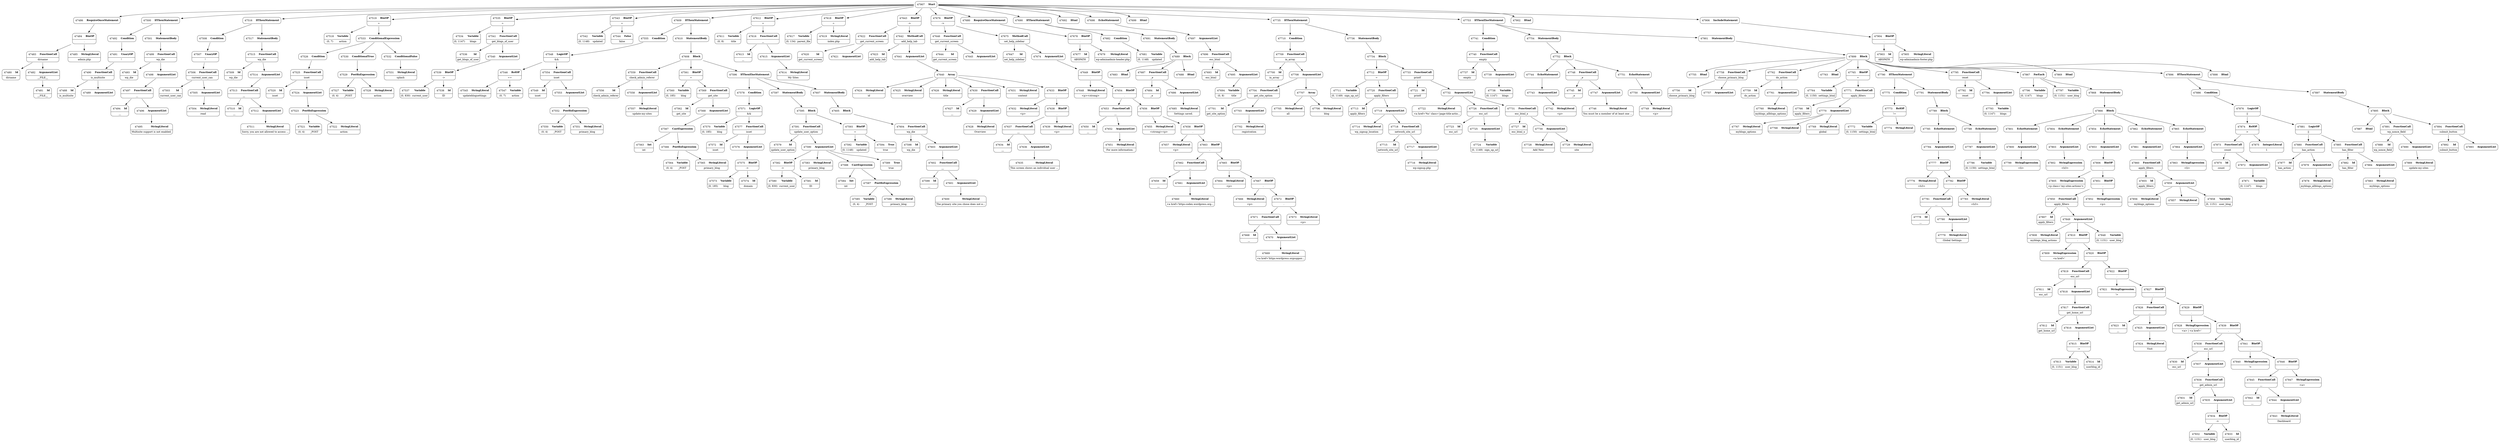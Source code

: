 digraph ast {
node [shape=none];
47480 [label=<<TABLE border='1' cellspacing='0' cellpadding='10' style='rounded' ><TR><TD border='0'>47480</TD><TD border='0'><B>Id</B></TD></TR><HR/><TR><TD border='0' cellpadding='5' colspan='2'>dirname</TD></TR></TABLE>>];
47481 [label=<<TABLE border='1' cellspacing='0' cellpadding='10' style='rounded' ><TR><TD border='0'>47481</TD><TD border='0'><B>Id</B></TD></TR><HR/><TR><TD border='0' cellpadding='5' colspan='2'>__FILE__</TD></TR></TABLE>>];
47482 [label=<<TABLE border='1' cellspacing='0' cellpadding='10' style='rounded' ><TR><TD border='0'>47482</TD><TD border='0'><B>ArgumentList</B></TD></TR><HR/><TR><TD border='0' cellpadding='5' colspan='2'>__FILE__</TD></TR></TABLE>>];
47482 -> 47481 [weight=2];
47483 [label=<<TABLE border='1' cellspacing='0' cellpadding='10' style='rounded' ><TR><TD border='0'>47483</TD><TD border='0'><B>FunctionCall</B></TD></TR><HR/><TR><TD border='0' cellpadding='5' colspan='2'>dirname</TD></TR></TABLE>>];
47483 -> 47480 [weight=2];
47483 -> 47482 [weight=2];
47484 [label=<<TABLE border='1' cellspacing='0' cellpadding='10' style='rounded' ><TR><TD border='0'>47484</TD><TD border='0'><B>BinOP</B></TD></TR><HR/><TR><TD border='0' cellpadding='5' colspan='2'>.</TD></TR></TABLE>>];
47484 -> 47483 [weight=2];
47484 -> 47485 [weight=2];
47485 [label=<<TABLE border='1' cellspacing='0' cellpadding='10' style='rounded' ><TR><TD border='0'>47485</TD><TD border='0'><B>StringLiteral</B></TD></TR><HR/><TR><TD border='0' cellpadding='5' colspan='2'>admin.php</TD></TR></TABLE>>];
47486 [label=<<TABLE border='1' cellspacing='0' cellpadding='10' style='rounded' ><TR><TD border='0'>47486</TD><TD border='0'><B>RequireOnceStatement</B></TD></TR></TABLE>>];
47486 -> 47484 [weight=2];
47488 [label=<<TABLE border='1' cellspacing='0' cellpadding='10' style='rounded' ><TR><TD border='0'>47488</TD><TD border='0'><B>Id</B></TD></TR><HR/><TR><TD border='0' cellpadding='5' colspan='2'>is_multisite</TD></TR></TABLE>>];
47489 [label=<<TABLE border='1' cellspacing='0' cellpadding='10' style='rounded' ><TR><TD border='0'>47489</TD><TD border='0'><B>ArgumentList</B></TD></TR></TABLE>>];
47490 [label=<<TABLE border='1' cellspacing='0' cellpadding='10' style='rounded' ><TR><TD border='0'>47490</TD><TD border='0'><B>FunctionCall</B></TD></TR><HR/><TR><TD border='0' cellpadding='5' colspan='2'>is_multisite</TD></TR></TABLE>>];
47490 -> 47488 [weight=2];
47490 -> 47489 [weight=2];
47491 [label=<<TABLE border='1' cellspacing='0' cellpadding='10' style='rounded' ><TR><TD border='0'>47491</TD><TD border='0'><B>UnaryOP</B></TD></TR><HR/><TR><TD border='0' cellpadding='5' colspan='2'>!</TD></TR></TABLE>>];
47491 -> 47490 [weight=2];
47492 [label=<<TABLE border='1' cellspacing='0' cellpadding='10' style='rounded' ><TR><TD border='0'>47492</TD><TD border='0'><B>Condition</B></TD></TR></TABLE>>];
47492 -> 47491 [weight=2];
47493 [label=<<TABLE border='1' cellspacing='0' cellpadding='10' style='rounded' ><TR><TD border='0'>47493</TD><TD border='0'><B>Id</B></TD></TR><HR/><TR><TD border='0' cellpadding='5' colspan='2'>wp_die</TD></TR></TABLE>>];
47494 [label=<<TABLE border='1' cellspacing='0' cellpadding='10' style='rounded' ><TR><TD border='0'>47494</TD><TD border='0'><B>Id</B></TD></TR><HR/><TR><TD border='0' cellpadding='5' colspan='2'>__</TD></TR></TABLE>>];
47495 [label=<<TABLE border='1' cellspacing='0' cellpadding='10' style='rounded' ><TR><TD border='0'>47495</TD><TD border='0'><B>StringLiteral</B></TD></TR><HR/><TR><TD border='0' cellpadding='5' colspan='2'>Multisite support is not enabled.</TD></TR></TABLE>>];
47496 [label=<<TABLE border='1' cellspacing='0' cellpadding='10' style='rounded' ><TR><TD border='0'>47496</TD><TD border='0'><B>ArgumentList</B></TD></TR></TABLE>>];
47496 -> 47495 [weight=2];
47497 [label=<<TABLE border='1' cellspacing='0' cellpadding='10' style='rounded' ><TR><TD border='0'>47497</TD><TD border='0'><B>FunctionCall</B></TD></TR><HR/><TR><TD border='0' cellpadding='5' colspan='2'>__</TD></TR></TABLE>>];
47497 -> 47494 [weight=2];
47497 -> 47496 [weight=2];
47498 [label=<<TABLE border='1' cellspacing='0' cellpadding='10' style='rounded' ><TR><TD border='0'>47498</TD><TD border='0'><B>ArgumentList</B></TD></TR></TABLE>>];
47498 -> 47497 [weight=2];
47499 [label=<<TABLE border='1' cellspacing='0' cellpadding='10' style='rounded' ><TR><TD border='0'>47499</TD><TD border='0'><B>FunctionCall</B></TD></TR><HR/><TR><TD border='0' cellpadding='5' colspan='2'>wp_die</TD></TR></TABLE>>];
47499 -> 47493 [weight=2];
47499 -> 47498 [weight=2];
47500 [label=<<TABLE border='1' cellspacing='0' cellpadding='10' style='rounded' ><TR><TD border='0'>47500</TD><TD border='0'><B>IfThenStatement</B></TD></TR></TABLE>>];
47500 -> 47492 [weight=2];
47500 -> 47501 [weight=2];
47501 [label=<<TABLE border='1' cellspacing='0' cellpadding='10' style='rounded' ><TR><TD border='0'>47501</TD><TD border='0'><B>StatementBody</B></TD></TR></TABLE>>];
47501 -> 47499 [weight=2];
47503 [label=<<TABLE border='1' cellspacing='0' cellpadding='10' style='rounded' ><TR><TD border='0'>47503</TD><TD border='0'><B>Id</B></TD></TR><HR/><TR><TD border='0' cellpadding='5' colspan='2'>current_user_can</TD></TR></TABLE>>];
47504 [label=<<TABLE border='1' cellspacing='0' cellpadding='10' style='rounded' ><TR><TD border='0'>47504</TD><TD border='0'><B>StringLiteral</B></TD></TR><HR/><TR><TD border='0' cellpadding='5' colspan='2'>read</TD></TR></TABLE>>];
47505 [label=<<TABLE border='1' cellspacing='0' cellpadding='10' style='rounded' ><TR><TD border='0'>47505</TD><TD border='0'><B>ArgumentList</B></TD></TR></TABLE>>];
47505 -> 47504 [weight=2];
47506 [label=<<TABLE border='1' cellspacing='0' cellpadding='10' style='rounded' ><TR><TD border='0'>47506</TD><TD border='0'><B>FunctionCall</B></TD></TR><HR/><TR><TD border='0' cellpadding='5' colspan='2'>current_user_can</TD></TR></TABLE>>];
47506 -> 47503 [weight=2];
47506 -> 47505 [weight=2];
47507 [label=<<TABLE border='1' cellspacing='0' cellpadding='10' style='rounded' ><TR><TD border='0'>47507</TD><TD border='0'><B>UnaryOP</B></TD></TR><HR/><TR><TD border='0' cellpadding='5' colspan='2'>!</TD></TR></TABLE>>];
47507 -> 47506 [weight=2];
47508 [label=<<TABLE border='1' cellspacing='0' cellpadding='10' style='rounded' ><TR><TD border='0'>47508</TD><TD border='0'><B>Condition</B></TD></TR></TABLE>>];
47508 -> 47507 [weight=2];
47509 [label=<<TABLE border='1' cellspacing='0' cellpadding='10' style='rounded' ><TR><TD border='0'>47509</TD><TD border='0'><B>Id</B></TD></TR><HR/><TR><TD border='0' cellpadding='5' colspan='2'>wp_die</TD></TR></TABLE>>];
47510 [label=<<TABLE border='1' cellspacing='0' cellpadding='10' style='rounded' ><TR><TD border='0'>47510</TD><TD border='0'><B>Id</B></TD></TR><HR/><TR><TD border='0' cellpadding='5' colspan='2'>__</TD></TR></TABLE>>];
47511 [label=<<TABLE border='1' cellspacing='0' cellpadding='10' style='rounded' ><TR><TD border='0'>47511</TD><TD border='0'><B>StringLiteral</B></TD></TR><HR/><TR><TD border='0' cellpadding='5' colspan='2'>Sorry, you are not allowed to access ...</TD></TR></TABLE>>];
47512 [label=<<TABLE border='1' cellspacing='0' cellpadding='10' style='rounded' ><TR><TD border='0'>47512</TD><TD border='0'><B>ArgumentList</B></TD></TR></TABLE>>];
47512 -> 47511 [weight=2];
47513 [label=<<TABLE border='1' cellspacing='0' cellpadding='10' style='rounded' ><TR><TD border='0'>47513</TD><TD border='0'><B>FunctionCall</B></TD></TR><HR/><TR><TD border='0' cellpadding='5' colspan='2'>__</TD></TR></TABLE>>];
47513 -> 47510 [weight=2];
47513 -> 47512 [weight=2];
47514 [label=<<TABLE border='1' cellspacing='0' cellpadding='10' style='rounded' ><TR><TD border='0'>47514</TD><TD border='0'><B>ArgumentList</B></TD></TR></TABLE>>];
47514 -> 47513 [weight=2];
47515 [label=<<TABLE border='1' cellspacing='0' cellpadding='10' style='rounded' ><TR><TD border='0'>47515</TD><TD border='0'><B>FunctionCall</B></TD></TR><HR/><TR><TD border='0' cellpadding='5' colspan='2'>wp_die</TD></TR></TABLE>>];
47515 -> 47509 [weight=2];
47515 -> 47514 [weight=2];
47516 [label=<<TABLE border='1' cellspacing='0' cellpadding='10' style='rounded' ><TR><TD border='0'>47516</TD><TD border='0'><B>IfThenStatement</B></TD></TR></TABLE>>];
47516 -> 47508 [weight=2];
47516 -> 47517 [weight=2];
47517 [label=<<TABLE border='1' cellspacing='0' cellpadding='10' style='rounded' ><TR><TD border='0'>47517</TD><TD border='0'><B>StatementBody</B></TD></TR></TABLE>>];
47517 -> 47515 [weight=2];
47518 [label=<<TABLE border='1' cellspacing='0' cellpadding='10' style='rounded' ><TR><TD border='0'>47518</TD><TD border='0'><B>Variable</B></TD></TR><HR/><TR><TD border='0' cellpadding='5'>(0, 7)</TD><TD border='0' cellpadding='5'>action</TD></TR></TABLE>>];
47519 [label=<<TABLE border='1' cellspacing='0' cellpadding='10' style='rounded' ><TR><TD border='0'>47519</TD><TD border='0'><B>BinOP</B></TD></TR><HR/><TR><TD border='0' cellpadding='5' colspan='2'>=</TD></TR></TABLE>>];
47519 -> 47518 [weight=2];
47519 -> 47533 [weight=2];
47520 [label=<<TABLE border='1' cellspacing='0' cellpadding='10' style='rounded' ><TR><TD border='0'>47520</TD><TD border='0'><B>Id</B></TD></TR><HR/><TR><TD border='0' cellpadding='5' colspan='2'>isset</TD></TR></TABLE>>];
47521 [label=<<TABLE border='1' cellspacing='0' cellpadding='10' style='rounded' ><TR><TD border='0'>47521</TD><TD border='0'><B>Variable</B></TD></TR><HR/><TR><TD border='0' cellpadding='5'>(0, 4)</TD><TD border='0' cellpadding='5'>_POST</TD></TR></TABLE>>];
47522 [label=<<TABLE border='1' cellspacing='0' cellpadding='10' style='rounded' ><TR><TD border='0'>47522</TD><TD border='0'><B>StringLiteral</B></TD></TR><HR/><TR><TD border='0' cellpadding='5' colspan='2'>action</TD></TR></TABLE>>];
47523 [label=<<TABLE border='1' cellspacing='0' cellpadding='10' style='rounded' ><TR><TD border='0'>47523</TD><TD border='0'><B>PostfixExpression</B></TD></TR></TABLE>>];
47523 -> 47521 [weight=2];
47523 -> 47522 [weight=2];
47524 [label=<<TABLE border='1' cellspacing='0' cellpadding='10' style='rounded' ><TR><TD border='0'>47524</TD><TD border='0'><B>ArgumentList</B></TD></TR></TABLE>>];
47524 -> 47523 [weight=2];
47525 [label=<<TABLE border='1' cellspacing='0' cellpadding='10' style='rounded' ><TR><TD border='0'>47525</TD><TD border='0'><B>FunctionCall</B></TD></TR><HR/><TR><TD border='0' cellpadding='5' colspan='2'>isset</TD></TR></TABLE>>];
47525 -> 47520 [weight=2];
47525 -> 47524 [weight=2];
47526 [label=<<TABLE border='1' cellspacing='0' cellpadding='10' style='rounded' ><TR><TD border='0'>47526</TD><TD border='0'><B>Condition</B></TD></TR></TABLE>>];
47526 -> 47525 [weight=2];
47527 [label=<<TABLE border='1' cellspacing='0' cellpadding='10' style='rounded' ><TR><TD border='0'>47527</TD><TD border='0'><B>Variable</B></TD></TR><HR/><TR><TD border='0' cellpadding='5'>(0, 4)</TD><TD border='0' cellpadding='5'>_POST</TD></TR></TABLE>>];
47528 [label=<<TABLE border='1' cellspacing='0' cellpadding='10' style='rounded' ><TR><TD border='0'>47528</TD><TD border='0'><B>StringLiteral</B></TD></TR><HR/><TR><TD border='0' cellpadding='5' colspan='2'>action</TD></TR></TABLE>>];
47529 [label=<<TABLE border='1' cellspacing='0' cellpadding='10' style='rounded' ><TR><TD border='0'>47529</TD><TD border='0'><B>PostfixExpression</B></TD></TR></TABLE>>];
47529 -> 47527 [weight=2];
47529 -> 47528 [weight=2];
47530 [label=<<TABLE border='1' cellspacing='0' cellpadding='10' style='rounded' ><TR><TD border='0'>47530</TD><TD border='0'><B>ConditionalTrue</B></TD></TR></TABLE>>];
47530 -> 47529 [weight=2];
47531 [label=<<TABLE border='1' cellspacing='0' cellpadding='10' style='rounded' ><TR><TD border='0'>47531</TD><TD border='0'><B>StringLiteral</B></TD></TR><HR/><TR><TD border='0' cellpadding='5' colspan='2'>splash</TD></TR></TABLE>>];
47532 [label=<<TABLE border='1' cellspacing='0' cellpadding='10' style='rounded' ><TR><TD border='0'>47532</TD><TD border='0'><B>ConditionalFalse</B></TD></TR></TABLE>>];
47532 -> 47531 [weight=2];
47533 [label=<<TABLE border='1' cellspacing='0' cellpadding='10' style='rounded' ><TR><TD border='0'>47533</TD><TD border='0'><B>ConditionalExpression</B></TD></TR></TABLE>>];
47533 -> 47526 [weight=2];
47533 -> 47530 [weight=2];
47533 -> 47532 [weight=2];
47534 [label=<<TABLE border='1' cellspacing='0' cellpadding='10' style='rounded' ><TR><TD border='0'>47534</TD><TD border='0'><B>Variable</B></TD></TR><HR/><TR><TD border='0' cellpadding='5'>(0, 1147)</TD><TD border='0' cellpadding='5'>blogs</TD></TR></TABLE>>];
47535 [label=<<TABLE border='1' cellspacing='0' cellpadding='10' style='rounded' ><TR><TD border='0'>47535</TD><TD border='0'><B>BinOP</B></TD></TR><HR/><TR><TD border='0' cellpadding='5' colspan='2'>=</TD></TR></TABLE>>];
47535 -> 47534 [weight=2];
47535 -> 47541 [weight=2];
47536 [label=<<TABLE border='1' cellspacing='0' cellpadding='10' style='rounded' ><TR><TD border='0'>47536</TD><TD border='0'><B>Id</B></TD></TR><HR/><TR><TD border='0' cellpadding='5' colspan='2'>get_blogs_of_user</TD></TR></TABLE>>];
47537 [label=<<TABLE border='1' cellspacing='0' cellpadding='10' style='rounded' ><TR><TD border='0'>47537</TD><TD border='0'><B>Variable</B></TD></TR><HR/><TR><TD border='0' cellpadding='5'>(0, 830)</TD><TD border='0' cellpadding='5'>current_user</TD></TR></TABLE>>];
47538 [label=<<TABLE border='1' cellspacing='0' cellpadding='10' style='rounded' ><TR><TD border='0'>47538</TD><TD border='0'><B>Id</B></TD></TR><HR/><TR><TD border='0' cellpadding='5' colspan='2'>ID</TD></TR></TABLE>>];
47539 [label=<<TABLE border='1' cellspacing='0' cellpadding='10' style='rounded' ><TR><TD border='0'>47539</TD><TD border='0'><B>BinOP</B></TD></TR><HR/><TR><TD border='0' cellpadding='5' colspan='2'>-&gt;</TD></TR></TABLE>>];
47539 -> 47537 [weight=2];
47539 -> 47538 [weight=2];
47540 [label=<<TABLE border='1' cellspacing='0' cellpadding='10' style='rounded' ><TR><TD border='0'>47540</TD><TD border='0'><B>ArgumentList</B></TD></TR></TABLE>>];
47540 -> 47539 [weight=2];
47541 [label=<<TABLE border='1' cellspacing='0' cellpadding='10' style='rounded' ><TR><TD border='0'>47541</TD><TD border='0'><B>FunctionCall</B></TD></TR><HR/><TR><TD border='0' cellpadding='5' colspan='2'>get_blogs_of_user</TD></TR></TABLE>>];
47541 -> 47536 [weight=2];
47541 -> 47540 [weight=2];
47542 [label=<<TABLE border='1' cellspacing='0' cellpadding='10' style='rounded' ><TR><TD border='0'>47542</TD><TD border='0'><B>Variable</B></TD></TR><HR/><TR><TD border='0' cellpadding='5'>(0, 1148)</TD><TD border='0' cellpadding='5'>updated</TD></TR></TABLE>>];
47543 [label=<<TABLE border='1' cellspacing='0' cellpadding='10' style='rounded' ><TR><TD border='0'>47543</TD><TD border='0'><B>BinOP</B></TD></TR><HR/><TR><TD border='0' cellpadding='5' colspan='2'>=</TD></TR></TABLE>>];
47543 -> 47542 [weight=2];
47543 -> 47544 [weight=2];
47544 [label=<<TABLE border='1' cellspacing='0' cellpadding='10' style='rounded' ><TR><TD border='0'>47544</TD><TD border='0'><B>False</B></TD></TR><HR/><TR><TD border='0' cellpadding='5' colspan='2'>false</TD></TR></TABLE>>];
47545 [label=<<TABLE border='1' cellspacing='0' cellpadding='10' style='rounded' ><TR><TD border='0'>47545</TD><TD border='0'><B>StringLiteral</B></TD></TR><HR/><TR><TD border='0' cellpadding='5' colspan='2'>updateblogsettings</TD></TR></TABLE>>];
47546 [label=<<TABLE border='1' cellspacing='0' cellpadding='10' style='rounded' ><TR><TD border='0'>47546</TD><TD border='0'><B>RelOP</B></TD></TR><HR/><TR><TD border='0' cellpadding='5' colspan='2'>==</TD></TR></TABLE>>];
47546 -> 47545 [weight=2];
47546 -> 47547 [weight=2];
47547 [label=<<TABLE border='1' cellspacing='0' cellpadding='10' style='rounded' ><TR><TD border='0'>47547</TD><TD border='0'><B>Variable</B></TD></TR><HR/><TR><TD border='0' cellpadding='5'>(0, 7)</TD><TD border='0' cellpadding='5'>action</TD></TR></TABLE>>];
47548 [label=<<TABLE border='1' cellspacing='0' cellpadding='10' style='rounded' ><TR><TD border='0'>47548</TD><TD border='0'><B>LogicOP</B></TD></TR><HR/><TR><TD border='0' cellpadding='5' colspan='2'>&amp;&amp;</TD></TR></TABLE>>];
47548 -> 47546 [weight=2];
47548 -> 47554 [weight=2];
47549 [label=<<TABLE border='1' cellspacing='0' cellpadding='10' style='rounded' ><TR><TD border='0'>47549</TD><TD border='0'><B>Id</B></TD></TR><HR/><TR><TD border='0' cellpadding='5' colspan='2'>isset</TD></TR></TABLE>>];
47550 [label=<<TABLE border='1' cellspacing='0' cellpadding='10' style='rounded' ><TR><TD border='0'>47550</TD><TD border='0'><B>Variable</B></TD></TR><HR/><TR><TD border='0' cellpadding='5'>(0, 4)</TD><TD border='0' cellpadding='5'>_POST</TD></TR></TABLE>>];
47551 [label=<<TABLE border='1' cellspacing='0' cellpadding='10' style='rounded' ><TR><TD border='0'>47551</TD><TD border='0'><B>StringLiteral</B></TD></TR><HR/><TR><TD border='0' cellpadding='5' colspan='2'>primary_blog</TD></TR></TABLE>>];
47552 [label=<<TABLE border='1' cellspacing='0' cellpadding='10' style='rounded' ><TR><TD border='0'>47552</TD><TD border='0'><B>PostfixExpression</B></TD></TR></TABLE>>];
47552 -> 47550 [weight=2];
47552 -> 47551 [weight=2];
47553 [label=<<TABLE border='1' cellspacing='0' cellpadding='10' style='rounded' ><TR><TD border='0'>47553</TD><TD border='0'><B>ArgumentList</B></TD></TR></TABLE>>];
47553 -> 47552 [weight=2];
47554 [label=<<TABLE border='1' cellspacing='0' cellpadding='10' style='rounded' ><TR><TD border='0'>47554</TD><TD border='0'><B>FunctionCall</B></TD></TR><HR/><TR><TD border='0' cellpadding='5' colspan='2'>isset</TD></TR></TABLE>>];
47554 -> 47549 [weight=2];
47554 -> 47553 [weight=2];
47555 [label=<<TABLE border='1' cellspacing='0' cellpadding='10' style='rounded' ><TR><TD border='0'>47555</TD><TD border='0'><B>Condition</B></TD></TR></TABLE>>];
47555 -> 47548 [weight=2];
47556 [label=<<TABLE border='1' cellspacing='0' cellpadding='10' style='rounded' ><TR><TD border='0'>47556</TD><TD border='0'><B>Id</B></TD></TR><HR/><TR><TD border='0' cellpadding='5' colspan='2'>check_admin_referer</TD></TR></TABLE>>];
47557 [label=<<TABLE border='1' cellspacing='0' cellpadding='10' style='rounded' ><TR><TD border='0'>47557</TD><TD border='0'><B>StringLiteral</B></TD></TR><HR/><TR><TD border='0' cellpadding='5' colspan='2'>update-my-sites</TD></TR></TABLE>>];
47558 [label=<<TABLE border='1' cellspacing='0' cellpadding='10' style='rounded' ><TR><TD border='0'>47558</TD><TD border='0'><B>ArgumentList</B></TD></TR></TABLE>>];
47558 -> 47557 [weight=2];
47559 [label=<<TABLE border='1' cellspacing='0' cellpadding='10' style='rounded' ><TR><TD border='0'>47559</TD><TD border='0'><B>FunctionCall</B></TD></TR><HR/><TR><TD border='0' cellpadding='5' colspan='2'>check_admin_referer</TD></TR></TABLE>>];
47559 -> 47556 [weight=2];
47559 -> 47558 [weight=2];
47560 [label=<<TABLE border='1' cellspacing='0' cellpadding='10' style='rounded' ><TR><TD border='0'>47560</TD><TD border='0'><B>Variable</B></TD></TR><HR/><TR><TD border='0' cellpadding='5'>(0, 185)</TD><TD border='0' cellpadding='5'>blog</TD></TR></TABLE>>];
47561 [label=<<TABLE border='1' cellspacing='0' cellpadding='10' style='rounded' ><TR><TD border='0'>47561</TD><TD border='0'><B>BinOP</B></TD></TR><HR/><TR><TD border='0' cellpadding='5' colspan='2'>=</TD></TR></TABLE>>];
47561 -> 47560 [weight=2];
47561 -> 47569 [weight=2];
47562 [label=<<TABLE border='1' cellspacing='0' cellpadding='10' style='rounded' ><TR><TD border='0'>47562</TD><TD border='0'><B>Id</B></TD></TR><HR/><TR><TD border='0' cellpadding='5' colspan='2'>get_site</TD></TR></TABLE>>];
47563 [label=<<TABLE border='1' cellspacing='0' cellpadding='10' style='rounded' ><TR><TD border='0'>47563</TD><TD border='0'><B>Int</B></TD></TR><HR/><TR><TD border='0' cellpadding='5' colspan='2'>int</TD></TR></TABLE>>];
47564 [label=<<TABLE border='1' cellspacing='0' cellpadding='10' style='rounded' ><TR><TD border='0'>47564</TD><TD border='0'><B>Variable</B></TD></TR><HR/><TR><TD border='0' cellpadding='5'>(0, 4)</TD><TD border='0' cellpadding='5'>_POST</TD></TR></TABLE>>];
47565 [label=<<TABLE border='1' cellspacing='0' cellpadding='10' style='rounded' ><TR><TD border='0'>47565</TD><TD border='0'><B>StringLiteral</B></TD></TR><HR/><TR><TD border='0' cellpadding='5' colspan='2'>primary_blog</TD></TR></TABLE>>];
47566 [label=<<TABLE border='1' cellspacing='0' cellpadding='10' style='rounded' ><TR><TD border='0'>47566</TD><TD border='0'><B>PostfixExpression</B></TD></TR></TABLE>>];
47566 -> 47564 [weight=2];
47566 -> 47565 [weight=2];
47567 [label=<<TABLE border='1' cellspacing='0' cellpadding='10' style='rounded' ><TR><TD border='0'>47567</TD><TD border='0'><B>CastExpression</B></TD></TR></TABLE>>];
47567 -> 47563 [weight=2];
47567 -> 47566 [weight=2];
47568 [label=<<TABLE border='1' cellspacing='0' cellpadding='10' style='rounded' ><TR><TD border='0'>47568</TD><TD border='0'><B>ArgumentList</B></TD></TR></TABLE>>];
47568 -> 47567 [weight=2];
47569 [label=<<TABLE border='1' cellspacing='0' cellpadding='10' style='rounded' ><TR><TD border='0'>47569</TD><TD border='0'><B>FunctionCall</B></TD></TR><HR/><TR><TD border='0' cellpadding='5' colspan='2'>get_site</TD></TR></TABLE>>];
47569 -> 47562 [weight=2];
47569 -> 47568 [weight=2];
47570 [label=<<TABLE border='1' cellspacing='0' cellpadding='10' style='rounded' ><TR><TD border='0'>47570</TD><TD border='0'><B>Variable</B></TD></TR><HR/><TR><TD border='0' cellpadding='5'>(0, 185)</TD><TD border='0' cellpadding='5'>blog</TD></TR></TABLE>>];
47571 [label=<<TABLE border='1' cellspacing='0' cellpadding='10' style='rounded' ><TR><TD border='0'>47571</TD><TD border='0'><B>LogicOP</B></TD></TR><HR/><TR><TD border='0' cellpadding='5' colspan='2'>&amp;&amp;</TD></TR></TABLE>>];
47571 -> 47570 [weight=2];
47571 -> 47577 [weight=2];
47572 [label=<<TABLE border='1' cellspacing='0' cellpadding='10' style='rounded' ><TR><TD border='0'>47572</TD><TD border='0'><B>Id</B></TD></TR><HR/><TR><TD border='0' cellpadding='5' colspan='2'>isset</TD></TR></TABLE>>];
47573 [label=<<TABLE border='1' cellspacing='0' cellpadding='10' style='rounded' ><TR><TD border='0'>47573</TD><TD border='0'><B>Variable</B></TD></TR><HR/><TR><TD border='0' cellpadding='5'>(0, 185)</TD><TD border='0' cellpadding='5'>blog</TD></TR></TABLE>>];
47574 [label=<<TABLE border='1' cellspacing='0' cellpadding='10' style='rounded' ><TR><TD border='0'>47574</TD><TD border='0'><B>Id</B></TD></TR><HR/><TR><TD border='0' cellpadding='5' colspan='2'>domain</TD></TR></TABLE>>];
47575 [label=<<TABLE border='1' cellspacing='0' cellpadding='10' style='rounded' ><TR><TD border='0'>47575</TD><TD border='0'><B>BinOP</B></TD></TR><HR/><TR><TD border='0' cellpadding='5' colspan='2'>-&gt;</TD></TR></TABLE>>];
47575 -> 47573 [weight=2];
47575 -> 47574 [weight=2];
47576 [label=<<TABLE border='1' cellspacing='0' cellpadding='10' style='rounded' ><TR><TD border='0'>47576</TD><TD border='0'><B>ArgumentList</B></TD></TR></TABLE>>];
47576 -> 47575 [weight=2];
47577 [label=<<TABLE border='1' cellspacing='0' cellpadding='10' style='rounded' ><TR><TD border='0'>47577</TD><TD border='0'><B>FunctionCall</B></TD></TR><HR/><TR><TD border='0' cellpadding='5' colspan='2'>isset</TD></TR></TABLE>>];
47577 -> 47572 [weight=2];
47577 -> 47576 [weight=2];
47578 [label=<<TABLE border='1' cellspacing='0' cellpadding='10' style='rounded' ><TR><TD border='0'>47578</TD><TD border='0'><B>Condition</B></TD></TR></TABLE>>];
47578 -> 47571 [weight=2];
47579 [label=<<TABLE border='1' cellspacing='0' cellpadding='10' style='rounded' ><TR><TD border='0'>47579</TD><TD border='0'><B>Id</B></TD></TR><HR/><TR><TD border='0' cellpadding='5' colspan='2'>update_user_option</TD></TR></TABLE>>];
47580 [label=<<TABLE border='1' cellspacing='0' cellpadding='10' style='rounded' ><TR><TD border='0'>47580</TD><TD border='0'><B>Variable</B></TD></TR><HR/><TR><TD border='0' cellpadding='5'>(0, 830)</TD><TD border='0' cellpadding='5'>current_user</TD></TR></TABLE>>];
47581 [label=<<TABLE border='1' cellspacing='0' cellpadding='10' style='rounded' ><TR><TD border='0'>47581</TD><TD border='0'><B>Id</B></TD></TR><HR/><TR><TD border='0' cellpadding='5' colspan='2'>ID</TD></TR></TABLE>>];
47582 [label=<<TABLE border='1' cellspacing='0' cellpadding='10' style='rounded' ><TR><TD border='0'>47582</TD><TD border='0'><B>BinOP</B></TD></TR><HR/><TR><TD border='0' cellpadding='5' colspan='2'>-&gt;</TD></TR></TABLE>>];
47582 -> 47580 [weight=2];
47582 -> 47581 [weight=2];
47583 [label=<<TABLE border='1' cellspacing='0' cellpadding='10' style='rounded' ><TR><TD border='0'>47583</TD><TD border='0'><B>StringLiteral</B></TD></TR><HR/><TR><TD border='0' cellpadding='5' colspan='2'>primary_blog</TD></TR></TABLE>>];
47584 [label=<<TABLE border='1' cellspacing='0' cellpadding='10' style='rounded' ><TR><TD border='0'>47584</TD><TD border='0'><B>Int</B></TD></TR><HR/><TR><TD border='0' cellpadding='5' colspan='2'>int</TD></TR></TABLE>>];
47585 [label=<<TABLE border='1' cellspacing='0' cellpadding='10' style='rounded' ><TR><TD border='0'>47585</TD><TD border='0'><B>Variable</B></TD></TR><HR/><TR><TD border='0' cellpadding='5'>(0, 4)</TD><TD border='0' cellpadding='5'>_POST</TD></TR></TABLE>>];
47586 [label=<<TABLE border='1' cellspacing='0' cellpadding='10' style='rounded' ><TR><TD border='0'>47586</TD><TD border='0'><B>StringLiteral</B></TD></TR><HR/><TR><TD border='0' cellpadding='5' colspan='2'>primary_blog</TD></TR></TABLE>>];
47587 [label=<<TABLE border='1' cellspacing='0' cellpadding='10' style='rounded' ><TR><TD border='0'>47587</TD><TD border='0'><B>PostfixExpression</B></TD></TR></TABLE>>];
47587 -> 47585 [weight=2];
47587 -> 47586 [weight=2];
47588 [label=<<TABLE border='1' cellspacing='0' cellpadding='10' style='rounded' ><TR><TD border='0'>47588</TD><TD border='0'><B>CastExpression</B></TD></TR></TABLE>>];
47588 -> 47584 [weight=2];
47588 -> 47587 [weight=2];
47589 [label=<<TABLE border='1' cellspacing='0' cellpadding='10' style='rounded' ><TR><TD border='0'>47589</TD><TD border='0'><B>True</B></TD></TR><HR/><TR><TD border='0' cellpadding='5' colspan='2'>true</TD></TR></TABLE>>];
47590 [label=<<TABLE border='1' cellspacing='0' cellpadding='10' style='rounded' ><TR><TD border='0'>47590</TD><TD border='0'><B>ArgumentList</B></TD></TR></TABLE>>];
47590 -> 47582 [weight=2];
47590 -> 47583 [weight=2];
47590 -> 47588 [weight=2];
47590 -> 47589 [weight=2];
47591 [label=<<TABLE border='1' cellspacing='0' cellpadding='10' style='rounded' ><TR><TD border='0'>47591</TD><TD border='0'><B>FunctionCall</B></TD></TR><HR/><TR><TD border='0' cellpadding='5' colspan='2'>update_user_option</TD></TR></TABLE>>];
47591 -> 47579 [weight=2];
47591 -> 47590 [weight=2];
47592 [label=<<TABLE border='1' cellspacing='0' cellpadding='10' style='rounded' ><TR><TD border='0'>47592</TD><TD border='0'><B>Variable</B></TD></TR><HR/><TR><TD border='0' cellpadding='5'>(0, 1148)</TD><TD border='0' cellpadding='5'>updated</TD></TR></TABLE>>];
47593 [label=<<TABLE border='1' cellspacing='0' cellpadding='10' style='rounded' ><TR><TD border='0'>47593</TD><TD border='0'><B>BinOP</B></TD></TR><HR/><TR><TD border='0' cellpadding='5' colspan='2'>=</TD></TR></TABLE>>];
47593 -> 47592 [weight=2];
47593 -> 47594 [weight=2];
47594 [label=<<TABLE border='1' cellspacing='0' cellpadding='10' style='rounded' ><TR><TD border='0'>47594</TD><TD border='0'><B>True</B></TD></TR><HR/><TR><TD border='0' cellpadding='5' colspan='2'>true</TD></TR></TABLE>>];
47595 [label=<<TABLE border='1' cellspacing='0' cellpadding='10' style='rounded' ><TR><TD border='0'>47595</TD><TD border='0'><B>Block</B></TD></TR></TABLE>>];
47595 -> 47591 [weight=2];
47595 -> 47593 [weight=2];
47596 [label=<<TABLE border='1' cellspacing='0' cellpadding='10' style='rounded' ><TR><TD border='0'>47596</TD><TD border='0'><B>IfThenElseStatement</B></TD></TR></TABLE>>];
47596 -> 47578 [weight=2];
47596 -> 47597 [weight=2];
47596 -> 47607 [weight=2];
47597 [label=<<TABLE border='1' cellspacing='0' cellpadding='10' style='rounded' ><TR><TD border='0'>47597</TD><TD border='0'><B>StatementBody</B></TD></TR></TABLE>>];
47597 -> 47595 [weight=2];
47598 [label=<<TABLE border='1' cellspacing='0' cellpadding='10' style='rounded' ><TR><TD border='0'>47598</TD><TD border='0'><B>Id</B></TD></TR><HR/><TR><TD border='0' cellpadding='5' colspan='2'>wp_die</TD></TR></TABLE>>];
47599 [label=<<TABLE border='1' cellspacing='0' cellpadding='10' style='rounded' ><TR><TD border='0'>47599</TD><TD border='0'><B>Id</B></TD></TR><HR/><TR><TD border='0' cellpadding='5' colspan='2'>__</TD></TR></TABLE>>];
47600 [label=<<TABLE border='1' cellspacing='0' cellpadding='10' style='rounded' ><TR><TD border='0'>47600</TD><TD border='0'><B>StringLiteral</B></TD></TR><HR/><TR><TD border='0' cellpadding='5' colspan='2'>The primary site you chose does not e...</TD></TR></TABLE>>];
47601 [label=<<TABLE border='1' cellspacing='0' cellpadding='10' style='rounded' ><TR><TD border='0'>47601</TD><TD border='0'><B>ArgumentList</B></TD></TR></TABLE>>];
47601 -> 47600 [weight=2];
47602 [label=<<TABLE border='1' cellspacing='0' cellpadding='10' style='rounded' ><TR><TD border='0'>47602</TD><TD border='0'><B>FunctionCall</B></TD></TR><HR/><TR><TD border='0' cellpadding='5' colspan='2'>__</TD></TR></TABLE>>];
47602 -> 47599 [weight=2];
47602 -> 47601 [weight=2];
47603 [label=<<TABLE border='1' cellspacing='0' cellpadding='10' style='rounded' ><TR><TD border='0'>47603</TD><TD border='0'><B>ArgumentList</B></TD></TR></TABLE>>];
47603 -> 47602 [weight=2];
47604 [label=<<TABLE border='1' cellspacing='0' cellpadding='10' style='rounded' ><TR><TD border='0'>47604</TD><TD border='0'><B>FunctionCall</B></TD></TR><HR/><TR><TD border='0' cellpadding='5' colspan='2'>wp_die</TD></TR></TABLE>>];
47604 -> 47598 [weight=2];
47604 -> 47603 [weight=2];
47605 [label=<<TABLE border='1' cellspacing='0' cellpadding='10' style='rounded' ><TR><TD border='0'>47605</TD><TD border='0'><B>Block</B></TD></TR></TABLE>>];
47605 -> 47604 [weight=2];
47607 [label=<<TABLE border='1' cellspacing='0' cellpadding='10' style='rounded' ><TR><TD border='0'>47607</TD><TD border='0'><B>StatementBody</B></TD></TR></TABLE>>];
47607 -> 47605 [weight=2];
47608 [label=<<TABLE border='1' cellspacing='0' cellpadding='10' style='rounded' ><TR><TD border='0'>47608</TD><TD border='0'><B>Block</B></TD></TR></TABLE>>];
47608 -> 47559 [weight=2];
47608 -> 47561 [weight=2];
47608 -> 47596 [weight=2];
47609 [label=<<TABLE border='1' cellspacing='0' cellpadding='10' style='rounded' ><TR><TD border='0'>47609</TD><TD border='0'><B>IfThenStatement</B></TD></TR></TABLE>>];
47609 -> 47555 [weight=2];
47609 -> 47610 [weight=2];
47610 [label=<<TABLE border='1' cellspacing='0' cellpadding='10' style='rounded' ><TR><TD border='0'>47610</TD><TD border='0'><B>StatementBody</B></TD></TR></TABLE>>];
47610 -> 47608 [weight=2];
47611 [label=<<TABLE border='1' cellspacing='0' cellpadding='10' style='rounded' ><TR><TD border='0'>47611</TD><TD border='0'><B>Variable</B></TD></TR><HR/><TR><TD border='0' cellpadding='5'>(0, 8)</TD><TD border='0' cellpadding='5'>title</TD></TR></TABLE>>];
47612 [label=<<TABLE border='1' cellspacing='0' cellpadding='10' style='rounded' ><TR><TD border='0'>47612</TD><TD border='0'><B>BinOP</B></TD></TR><HR/><TR><TD border='0' cellpadding='5' colspan='2'>=</TD></TR></TABLE>>];
47612 -> 47611 [weight=2];
47612 -> 47616 [weight=2];
47613 [label=<<TABLE border='1' cellspacing='0' cellpadding='10' style='rounded' ><TR><TD border='0'>47613</TD><TD border='0'><B>Id</B></TD></TR><HR/><TR><TD border='0' cellpadding='5' colspan='2'>__</TD></TR></TABLE>>];
47614 [label=<<TABLE border='1' cellspacing='0' cellpadding='10' style='rounded' ><TR><TD border='0'>47614</TD><TD border='0'><B>StringLiteral</B></TD></TR><HR/><TR><TD border='0' cellpadding='5' colspan='2'>My Sites</TD></TR></TABLE>>];
47615 [label=<<TABLE border='1' cellspacing='0' cellpadding='10' style='rounded' ><TR><TD border='0'>47615</TD><TD border='0'><B>ArgumentList</B></TD></TR></TABLE>>];
47615 -> 47614 [weight=2];
47616 [label=<<TABLE border='1' cellspacing='0' cellpadding='10' style='rounded' ><TR><TD border='0'>47616</TD><TD border='0'><B>FunctionCall</B></TD></TR><HR/><TR><TD border='0' cellpadding='5' colspan='2'>__</TD></TR></TABLE>>];
47616 -> 47613 [weight=2];
47616 -> 47615 [weight=2];
47617 [label=<<TABLE border='1' cellspacing='0' cellpadding='10' style='rounded' ><TR><TD border='0'>47617</TD><TD border='0'><B>Variable</B></TD></TR><HR/><TR><TD border='0' cellpadding='5'>(0, 134)</TD><TD border='0' cellpadding='5'>parent_file</TD></TR></TABLE>>];
47618 [label=<<TABLE border='1' cellspacing='0' cellpadding='10' style='rounded' ><TR><TD border='0'>47618</TD><TD border='0'><B>BinOP</B></TD></TR><HR/><TR><TD border='0' cellpadding='5' colspan='2'>=</TD></TR></TABLE>>];
47618 -> 47617 [weight=2];
47618 -> 47619 [weight=2];
47619 [label=<<TABLE border='1' cellspacing='0' cellpadding='10' style='rounded' ><TR><TD border='0'>47619</TD><TD border='0'><B>StringLiteral</B></TD></TR><HR/><TR><TD border='0' cellpadding='5' colspan='2'>index.php</TD></TR></TABLE>>];
47620 [label=<<TABLE border='1' cellspacing='0' cellpadding='10' style='rounded' ><TR><TD border='0'>47620</TD><TD border='0'><B>Id</B></TD></TR><HR/><TR><TD border='0' cellpadding='5' colspan='2'>get_current_screen</TD></TR></TABLE>>];
47621 [label=<<TABLE border='1' cellspacing='0' cellpadding='10' style='rounded' ><TR><TD border='0'>47621</TD><TD border='0'><B>ArgumentList</B></TD></TR></TABLE>>];
47622 [label=<<TABLE border='1' cellspacing='0' cellpadding='10' style='rounded' ><TR><TD border='0'>47622</TD><TD border='0'><B>FunctionCall</B></TD></TR><HR/><TR><TD border='0' cellpadding='5' colspan='2'>get_current_screen</TD></TR></TABLE>>];
47622 -> 47620 [weight=2];
47622 -> 47621 [weight=2];
47623 [label=<<TABLE border='1' cellspacing='0' cellpadding='10' style='rounded' ><TR><TD border='0'>47623</TD><TD border='0'><B>Id</B></TD></TR><HR/><TR><TD border='0' cellpadding='5' colspan='2'>add_help_tab</TD></TR></TABLE>>];
47624 [label=<<TABLE border='1' cellspacing='0' cellpadding='10' style='rounded' ><TR><TD border='0'>47624</TD><TD border='0'><B>StringLiteral</B></TD></TR><HR/><TR><TD border='0' cellpadding='5' colspan='2'>id</TD></TR></TABLE>>];
47625 [label=<<TABLE border='1' cellspacing='0' cellpadding='10' style='rounded' ><TR><TD border='0'>47625</TD><TD border='0'><B>StringLiteral</B></TD></TR><HR/><TR><TD border='0' cellpadding='5' colspan='2'>overview</TD></TR></TABLE>>];
47626 [label=<<TABLE border='1' cellspacing='0' cellpadding='10' style='rounded' ><TR><TD border='0'>47626</TD><TD border='0'><B>StringLiteral</B></TD></TR><HR/><TR><TD border='0' cellpadding='5' colspan='2'>title</TD></TR></TABLE>>];
47627 [label=<<TABLE border='1' cellspacing='0' cellpadding='10' style='rounded' ><TR><TD border='0'>47627</TD><TD border='0'><B>Id</B></TD></TR><HR/><TR><TD border='0' cellpadding='5' colspan='2'>__</TD></TR></TABLE>>];
47628 [label=<<TABLE border='1' cellspacing='0' cellpadding='10' style='rounded' ><TR><TD border='0'>47628</TD><TD border='0'><B>StringLiteral</B></TD></TR><HR/><TR><TD border='0' cellpadding='5' colspan='2'>Overview</TD></TR></TABLE>>];
47629 [label=<<TABLE border='1' cellspacing='0' cellpadding='10' style='rounded' ><TR><TD border='0'>47629</TD><TD border='0'><B>ArgumentList</B></TD></TR></TABLE>>];
47629 -> 47628 [weight=2];
47630 [label=<<TABLE border='1' cellspacing='0' cellpadding='10' style='rounded' ><TR><TD border='0'>47630</TD><TD border='0'><B>FunctionCall</B></TD></TR><HR/><TR><TD border='0' cellpadding='5' colspan='2'>__</TD></TR></TABLE>>];
47630 -> 47627 [weight=2];
47630 -> 47629 [weight=2];
47631 [label=<<TABLE border='1' cellspacing='0' cellpadding='10' style='rounded' ><TR><TD border='0'>47631</TD><TD border='0'><B>StringLiteral</B></TD></TR><HR/><TR><TD border='0' cellpadding='5' colspan='2'>content</TD></TR></TABLE>>];
47632 [label=<<TABLE border='1' cellspacing='0' cellpadding='10' style='rounded' ><TR><TD border='0'>47632</TD><TD border='0'><B>StringLiteral</B></TD></TR><HR/><TR><TD border='0' cellpadding='5' colspan='2'>&lt;p&gt;</TD></TR></TABLE>>];
47633 [label=<<TABLE border='1' cellspacing='0' cellpadding='10' style='rounded' ><TR><TD border='0'>47633</TD><TD border='0'><B>BinOP</B></TD></TR><HR/><TR><TD border='0' cellpadding='5' colspan='2'>.</TD></TR></TABLE>>];
47633 -> 47632 [weight=2];
47633 -> 47638 [weight=2];
47634 [label=<<TABLE border='1' cellspacing='0' cellpadding='10' style='rounded' ><TR><TD border='0'>47634</TD><TD border='0'><B>Id</B></TD></TR><HR/><TR><TD border='0' cellpadding='5' colspan='2'>__</TD></TR></TABLE>>];
47635 [label=<<TABLE border='1' cellspacing='0' cellpadding='10' style='rounded' ><TR><TD border='0'>47635</TD><TD border='0'><B>StringLiteral</B></TD></TR><HR/><TR><TD border='0' cellpadding='5' colspan='2'>This screen shows an individual user ...</TD></TR></TABLE>>];
47636 [label=<<TABLE border='1' cellspacing='0' cellpadding='10' style='rounded' ><TR><TD border='0'>47636</TD><TD border='0'><B>ArgumentList</B></TD></TR></TABLE>>];
47636 -> 47635 [weight=2];
47637 [label=<<TABLE border='1' cellspacing='0' cellpadding='10' style='rounded' ><TR><TD border='0'>47637</TD><TD border='0'><B>FunctionCall</B></TD></TR><HR/><TR><TD border='0' cellpadding='5' colspan='2'>__</TD></TR></TABLE>>];
47637 -> 47634 [weight=2];
47637 -> 47636 [weight=2];
47638 [label=<<TABLE border='1' cellspacing='0' cellpadding='10' style='rounded' ><TR><TD border='0'>47638</TD><TD border='0'><B>BinOP</B></TD></TR><HR/><TR><TD border='0' cellpadding='5' colspan='2'>.</TD></TR></TABLE>>];
47638 -> 47637 [weight=2];
47638 -> 47639 [weight=2];
47639 [label=<<TABLE border='1' cellspacing='0' cellpadding='10' style='rounded' ><TR><TD border='0'>47639</TD><TD border='0'><B>StringLiteral</B></TD></TR><HR/><TR><TD border='0' cellpadding='5' colspan='2'>&lt;p&gt;</TD></TR></TABLE>>];
47640 [label=<<TABLE border='1' cellspacing='0' cellpadding='10' style='rounded' ><TR><TD border='0'>47640</TD><TD border='0'><B>Array</B></TD></TR></TABLE>>];
47640 -> 47624 [weight=2];
47640 -> 47625 [weight=2];
47640 -> 47626 [weight=2];
47640 -> 47630 [weight=2];
47640 -> 47631 [weight=2];
47640 -> 47633 [weight=2];
47641 [label=<<TABLE border='1' cellspacing='0' cellpadding='10' style='rounded' ><TR><TD border='0'>47641</TD><TD border='0'><B>ArgumentList</B></TD></TR></TABLE>>];
47641 -> 47640 [weight=2];
47642 [label=<<TABLE border='1' cellspacing='0' cellpadding='10' style='rounded' ><TR><TD border='0'>47642</TD><TD border='0'><B>MethodCall</B></TD></TR><HR/><TR><TD border='0' cellpadding='5' colspan='2'>add_help_tab</TD></TR></TABLE>>];
47642 -> 47623 [weight=2];
47642 -> 47641 [weight=2];
47643 [label=<<TABLE border='1' cellspacing='0' cellpadding='10' style='rounded' ><TR><TD border='0'>47643</TD><TD border='0'><B>BinOP</B></TD></TR><HR/><TR><TD border='0' cellpadding='5' colspan='2'>-&gt;</TD></TR></TABLE>>];
47643 -> 47622 [weight=2];
47643 -> 47642 [weight=2];
47644 [label=<<TABLE border='1' cellspacing='0' cellpadding='10' style='rounded' ><TR><TD border='0'>47644</TD><TD border='0'><B>Id</B></TD></TR><HR/><TR><TD border='0' cellpadding='5' colspan='2'>get_current_screen</TD></TR></TABLE>>];
47645 [label=<<TABLE border='1' cellspacing='0' cellpadding='10' style='rounded' ><TR><TD border='0'>47645</TD><TD border='0'><B>ArgumentList</B></TD></TR></TABLE>>];
47646 [label=<<TABLE border='1' cellspacing='0' cellpadding='10' style='rounded' ><TR><TD border='0'>47646</TD><TD border='0'><B>FunctionCall</B></TD></TR><HR/><TR><TD border='0' cellpadding='5' colspan='2'>get_current_screen</TD></TR></TABLE>>];
47646 -> 47644 [weight=2];
47646 -> 47645 [weight=2];
47647 [label=<<TABLE border='1' cellspacing='0' cellpadding='10' style='rounded' ><TR><TD border='0'>47647</TD><TD border='0'><B>Id</B></TD></TR><HR/><TR><TD border='0' cellpadding='5' colspan='2'>set_help_sidebar</TD></TR></TABLE>>];
47648 [label=<<TABLE border='1' cellspacing='0' cellpadding='10' style='rounded' ><TR><TD border='0'>47648</TD><TD border='0'><B>StringLiteral</B></TD></TR><HR/><TR><TD border='0' cellpadding='5' colspan='2'>&lt;p&gt;&lt;strong&gt;</TD></TR></TABLE>>];
47649 [label=<<TABLE border='1' cellspacing='0' cellpadding='10' style='rounded' ><TR><TD border='0'>47649</TD><TD border='0'><B>BinOP</B></TD></TR><HR/><TR><TD border='0' cellpadding='5' colspan='2'>.</TD></TR></TABLE>>];
47649 -> 47648 [weight=2];
47649 -> 47654 [weight=2];
47650 [label=<<TABLE border='1' cellspacing='0' cellpadding='10' style='rounded' ><TR><TD border='0'>47650</TD><TD border='0'><B>Id</B></TD></TR><HR/><TR><TD border='0' cellpadding='5' colspan='2'>__</TD></TR></TABLE>>];
47651 [label=<<TABLE border='1' cellspacing='0' cellpadding='10' style='rounded' ><TR><TD border='0'>47651</TD><TD border='0'><B>StringLiteral</B></TD></TR><HR/><TR><TD border='0' cellpadding='5' colspan='2'>For more information:</TD></TR></TABLE>>];
47652 [label=<<TABLE border='1' cellspacing='0' cellpadding='10' style='rounded' ><TR><TD border='0'>47652</TD><TD border='0'><B>ArgumentList</B></TD></TR></TABLE>>];
47652 -> 47651 [weight=2];
47653 [label=<<TABLE border='1' cellspacing='0' cellpadding='10' style='rounded' ><TR><TD border='0'>47653</TD><TD border='0'><B>FunctionCall</B></TD></TR><HR/><TR><TD border='0' cellpadding='5' colspan='2'>__</TD></TR></TABLE>>];
47653 -> 47650 [weight=2];
47653 -> 47652 [weight=2];
47654 [label=<<TABLE border='1' cellspacing='0' cellpadding='10' style='rounded' ><TR><TD border='0'>47654</TD><TD border='0'><B>BinOP</B></TD></TR><HR/><TR><TD border='0' cellpadding='5' colspan='2'>.</TD></TR></TABLE>>];
47654 -> 47653 [weight=2];
47654 -> 47656 [weight=2];
47655 [label=<<TABLE border='1' cellspacing='0' cellpadding='10' style='rounded' ><TR><TD border='0'>47655</TD><TD border='0'><B>StringLiteral</B></TD></TR><HR/><TR><TD border='0' cellpadding='5' colspan='2'>&lt;strong&gt;&lt;p&gt;</TD></TR></TABLE>>];
47656 [label=<<TABLE border='1' cellspacing='0' cellpadding='10' style='rounded' ><TR><TD border='0'>47656</TD><TD border='0'><B>BinOP</B></TD></TR><HR/><TR><TD border='0' cellpadding='5' colspan='2'>.</TD></TR></TABLE>>];
47656 -> 47655 [weight=2];
47656 -> 47658 [weight=2];
47657 [label=<<TABLE border='1' cellspacing='0' cellpadding='10' style='rounded' ><TR><TD border='0'>47657</TD><TD border='0'><B>StringLiteral</B></TD></TR><HR/><TR><TD border='0' cellpadding='5' colspan='2'>&lt;p&gt;</TD></TR></TABLE>>];
47658 [label=<<TABLE border='1' cellspacing='0' cellpadding='10' style='rounded' ><TR><TD border='0'>47658</TD><TD border='0'><B>BinOP</B></TD></TR><HR/><TR><TD border='0' cellpadding='5' colspan='2'>.</TD></TR></TABLE>>];
47658 -> 47657 [weight=2];
47658 -> 47663 [weight=2];
47659 [label=<<TABLE border='1' cellspacing='0' cellpadding='10' style='rounded' ><TR><TD border='0'>47659</TD><TD border='0'><B>Id</B></TD></TR><HR/><TR><TD border='0' cellpadding='5' colspan='2'>__</TD></TR></TABLE>>];
47660 [label=<<TABLE border='1' cellspacing='0' cellpadding='10' style='rounded' ><TR><TD border='0'>47660</TD><TD border='0'><B>StringLiteral</B></TD></TR><HR/><TR><TD border='0' cellpadding='5' colspan='2'>&lt;a href='https:codex.wordpress.org...</TD></TR></TABLE>>];
47661 [label=<<TABLE border='1' cellspacing='0' cellpadding='10' style='rounded' ><TR><TD border='0'>47661</TD><TD border='0'><B>ArgumentList</B></TD></TR></TABLE>>];
47661 -> 47660 [weight=2];
47662 [label=<<TABLE border='1' cellspacing='0' cellpadding='10' style='rounded' ><TR><TD border='0'>47662</TD><TD border='0'><B>FunctionCall</B></TD></TR><HR/><TR><TD border='0' cellpadding='5' colspan='2'>__</TD></TR></TABLE>>];
47662 -> 47659 [weight=2];
47662 -> 47661 [weight=2];
47663 [label=<<TABLE border='1' cellspacing='0' cellpadding='10' style='rounded' ><TR><TD border='0'>47663</TD><TD border='0'><B>BinOP</B></TD></TR><HR/><TR><TD border='0' cellpadding='5' colspan='2'>.</TD></TR></TABLE>>];
47663 -> 47662 [weight=2];
47663 -> 47665 [weight=2];
47664 [label=<<TABLE border='1' cellspacing='0' cellpadding='10' style='rounded' ><TR><TD border='0'>47664</TD><TD border='0'><B>StringLiteral</B></TD></TR><HR/><TR><TD border='0' cellpadding='5' colspan='2'>&lt;p&gt;</TD></TR></TABLE>>];
47665 [label=<<TABLE border='1' cellspacing='0' cellpadding='10' style='rounded' ><TR><TD border='0'>47665</TD><TD border='0'><B>BinOP</B></TD></TR><HR/><TR><TD border='0' cellpadding='5' colspan='2'>.</TD></TR></TABLE>>];
47665 -> 47664 [weight=2];
47665 -> 47667 [weight=2];
47666 [label=<<TABLE border='1' cellspacing='0' cellpadding='10' style='rounded' ><TR><TD border='0'>47666</TD><TD border='0'><B>StringLiteral</B></TD></TR><HR/><TR><TD border='0' cellpadding='5' colspan='2'>&lt;p&gt;</TD></TR></TABLE>>];
47667 [label=<<TABLE border='1' cellspacing='0' cellpadding='10' style='rounded' ><TR><TD border='0'>47667</TD><TD border='0'><B>BinOP</B></TD></TR><HR/><TR><TD border='0' cellpadding='5' colspan='2'>.</TD></TR></TABLE>>];
47667 -> 47666 [weight=2];
47667 -> 47672 [weight=2];
47668 [label=<<TABLE border='1' cellspacing='0' cellpadding='10' style='rounded' ><TR><TD border='0'>47668</TD><TD border='0'><B>Id</B></TD></TR><HR/><TR><TD border='0' cellpadding='5' colspan='2'>__</TD></TR></TABLE>>];
47669 [label=<<TABLE border='1' cellspacing='0' cellpadding='10' style='rounded' ><TR><TD border='0'>47669</TD><TD border='0'><B>StringLiteral</B></TD></TR><HR/><TR><TD border='0' cellpadding='5' colspan='2'>&lt;a href='https:wordpress.orgsuppor...</TD></TR></TABLE>>];
47670 [label=<<TABLE border='1' cellspacing='0' cellpadding='10' style='rounded' ><TR><TD border='0'>47670</TD><TD border='0'><B>ArgumentList</B></TD></TR></TABLE>>];
47670 -> 47669 [weight=2];
47671 [label=<<TABLE border='1' cellspacing='0' cellpadding='10' style='rounded' ><TR><TD border='0'>47671</TD><TD border='0'><B>FunctionCall</B></TD></TR><HR/><TR><TD border='0' cellpadding='5' colspan='2'>__</TD></TR></TABLE>>];
47671 -> 47668 [weight=2];
47671 -> 47670 [weight=2];
47672 [label=<<TABLE border='1' cellspacing='0' cellpadding='10' style='rounded' ><TR><TD border='0'>47672</TD><TD border='0'><B>BinOP</B></TD></TR><HR/><TR><TD border='0' cellpadding='5' colspan='2'>.</TD></TR></TABLE>>];
47672 -> 47671 [weight=2];
47672 -> 47673 [weight=2];
47673 [label=<<TABLE border='1' cellspacing='0' cellpadding='10' style='rounded' ><TR><TD border='0'>47673</TD><TD border='0'><B>StringLiteral</B></TD></TR><HR/><TR><TD border='0' cellpadding='5' colspan='2'>&lt;p&gt;</TD></TR></TABLE>>];
47674 [label=<<TABLE border='1' cellspacing='0' cellpadding='10' style='rounded' ><TR><TD border='0'>47674</TD><TD border='0'><B>ArgumentList</B></TD></TR></TABLE>>];
47674 -> 47649 [weight=2];
47675 [label=<<TABLE border='1' cellspacing='0' cellpadding='10' style='rounded' ><TR><TD border='0'>47675</TD><TD border='0'><B>MethodCall</B></TD></TR><HR/><TR><TD border='0' cellpadding='5' colspan='2'>set_help_sidebar</TD></TR></TABLE>>];
47675 -> 47647 [weight=2];
47675 -> 47674 [weight=2];
47676 [label=<<TABLE border='1' cellspacing='0' cellpadding='10' style='rounded' ><TR><TD border='0'>47676</TD><TD border='0'><B>BinOP</B></TD></TR><HR/><TR><TD border='0' cellpadding='5' colspan='2'>-&gt;</TD></TR></TABLE>>];
47676 -> 47646 [weight=2];
47676 -> 47675 [weight=2];
47677 [label=<<TABLE border='1' cellspacing='0' cellpadding='10' style='rounded' ><TR><TD border='0'>47677</TD><TD border='0'><B>Id</B></TD></TR><HR/><TR><TD border='0' cellpadding='5' colspan='2'>ABSPATH</TD></TR></TABLE>>];
47678 [label=<<TABLE border='1' cellspacing='0' cellpadding='10' style='rounded' ><TR><TD border='0'>47678</TD><TD border='0'><B>BinOP</B></TD></TR><HR/><TR><TD border='0' cellpadding='5' colspan='2'>.</TD></TR></TABLE>>];
47678 -> 47677 [weight=2];
47678 -> 47679 [weight=2];
47679 [label=<<TABLE border='1' cellspacing='0' cellpadding='10' style='rounded' ><TR><TD border='0'>47679</TD><TD border='0'><B>StringLiteral</B></TD></TR><HR/><TR><TD border='0' cellpadding='5' colspan='2'>wp-adminadmin-header.php</TD></TR></TABLE>>];
47680 [label=<<TABLE border='1' cellspacing='0' cellpadding='10' style='rounded' ><TR><TD border='0'>47680</TD><TD border='0'><B>RequireOnceStatement</B></TD></TR></TABLE>>];
47680 -> 47678 [weight=2];
47681 [label=<<TABLE border='1' cellspacing='0' cellpadding='10' style='rounded' ><TR><TD border='0'>47681</TD><TD border='0'><B>Variable</B></TD></TR><HR/><TR><TD border='0' cellpadding='5'>(0, 1148)</TD><TD border='0' cellpadding='5'>updated</TD></TR></TABLE>>];
47682 [label=<<TABLE border='1' cellspacing='0' cellpadding='10' style='rounded' ><TR><TD border='0'>47682</TD><TD border='0'><B>Condition</B></TD></TR></TABLE>>];
47682 -> 47681 [weight=2];
47683 [label=<<TABLE border='1' cellspacing='0' cellpadding='10' style='rounded' ><TR><TD border='0'>47683</TD><TD border='0'><B>Html</B></TD></TR></TABLE>>];
47684 [label=<<TABLE border='1' cellspacing='0' cellpadding='10' style='rounded' ><TR><TD border='0'>47684</TD><TD border='0'><B>Id</B></TD></TR><HR/><TR><TD border='0' cellpadding='5' colspan='2'>_e</TD></TR></TABLE>>];
47685 [label=<<TABLE border='1' cellspacing='0' cellpadding='10' style='rounded' ><TR><TD border='0'>47685</TD><TD border='0'><B>StringLiteral</B></TD></TR><HR/><TR><TD border='0' cellpadding='5' colspan='2'>Settings saved.</TD></TR></TABLE>>];
47686 [label=<<TABLE border='1' cellspacing='0' cellpadding='10' style='rounded' ><TR><TD border='0'>47686</TD><TD border='0'><B>ArgumentList</B></TD></TR></TABLE>>];
47686 -> 47685 [weight=2];
47687 [label=<<TABLE border='1' cellspacing='0' cellpadding='10' style='rounded' ><TR><TD border='0'>47687</TD><TD border='0'><B>FunctionCall</B></TD></TR><HR/><TR><TD border='0' cellpadding='5' colspan='2'>_e</TD></TR></TABLE>>];
47687 -> 47684 [weight=2];
47687 -> 47686 [weight=2];
47688 [label=<<TABLE border='1' cellspacing='0' cellpadding='10' style='rounded' ><TR><TD border='0'>47688</TD><TD border='0'><B>Html</B></TD></TR></TABLE>>];
47689 [label=<<TABLE border='1' cellspacing='0' cellpadding='10' style='rounded' ><TR><TD border='0'>47689</TD><TD border='0'><B>Block</B></TD></TR></TABLE>>];
47689 -> 47683 [weight=2];
47689 -> 47687 [weight=2];
47689 -> 47688 [weight=2];
47690 [label=<<TABLE border='1' cellspacing='0' cellpadding='10' style='rounded' ><TR><TD border='0'>47690</TD><TD border='0'><B>IfThenStatement</B></TD></TR></TABLE>>];
47690 -> 47682 [weight=2];
47690 -> 47691 [weight=2];
47691 [label=<<TABLE border='1' cellspacing='0' cellpadding='10' style='rounded' ><TR><TD border='0'>47691</TD><TD border='0'><B>StatementBody</B></TD></TR></TABLE>>];
47691 -> 47689 [weight=2];
47692 [label=<<TABLE border='1' cellspacing='0' cellpadding='10' style='rounded' ><TR><TD border='0'>47692</TD><TD border='0'><B>Html</B></TD></TR></TABLE>>];
47693 [label=<<TABLE border='1' cellspacing='0' cellpadding='10' style='rounded' ><TR><TD border='0'>47693</TD><TD border='0'><B>Id</B></TD></TR><HR/><TR><TD border='0' cellpadding='5' colspan='2'>esc_html</TD></TR></TABLE>>];
47694 [label=<<TABLE border='1' cellspacing='0' cellpadding='10' style='rounded' ><TR><TD border='0'>47694</TD><TD border='0'><B>Variable</B></TD></TR><HR/><TR><TD border='0' cellpadding='5'>(0, 8)</TD><TD border='0' cellpadding='5'>title</TD></TR></TABLE>>];
47695 [label=<<TABLE border='1' cellspacing='0' cellpadding='10' style='rounded' ><TR><TD border='0'>47695</TD><TD border='0'><B>ArgumentList</B></TD></TR></TABLE>>];
47695 -> 47694 [weight=2];
47696 [label=<<TABLE border='1' cellspacing='0' cellpadding='10' style='rounded' ><TR><TD border='0'>47696</TD><TD border='0'><B>FunctionCall</B></TD></TR><HR/><TR><TD border='0' cellpadding='5' colspan='2'>esc_html</TD></TR></TABLE>>];
47696 -> 47693 [weight=2];
47696 -> 47695 [weight=2];
47697 [label=<<TABLE border='1' cellspacing='0' cellpadding='10' style='rounded' ><TR><TD border='0'>47697</TD><TD border='0'><B>ArgumentList</B></TD></TR></TABLE>>];
47697 -> 47696 [weight=2];
47698 [label=<<TABLE border='1' cellspacing='0' cellpadding='10' style='rounded' ><TR><TD border='0'>47698</TD><TD border='0'><B>EchoStatement</B></TD></TR></TABLE>>];
47698 -> 47697 [weight=2];
47699 [label=<<TABLE border='1' cellspacing='0' cellpadding='10' style='rounded' ><TR><TD border='0'>47699</TD><TD border='0'><B>Html</B></TD></TR></TABLE>>];
47700 [label=<<TABLE border='1' cellspacing='0' cellpadding='10' style='rounded' ><TR><TD border='0'>47700</TD><TD border='0'><B>Id</B></TD></TR><HR/><TR><TD border='0' cellpadding='5' colspan='2'>in_array</TD></TR></TABLE>>];
47701 [label=<<TABLE border='1' cellspacing='0' cellpadding='10' style='rounded' ><TR><TD border='0'>47701</TD><TD border='0'><B>Id</B></TD></TR><HR/><TR><TD border='0' cellpadding='5' colspan='2'>get_site_option</TD></TR></TABLE>>];
47702 [label=<<TABLE border='1' cellspacing='0' cellpadding='10' style='rounded' ><TR><TD border='0'>47702</TD><TD border='0'><B>StringLiteral</B></TD></TR><HR/><TR><TD border='0' cellpadding='5' colspan='2'>registration</TD></TR></TABLE>>];
47703 [label=<<TABLE border='1' cellspacing='0' cellpadding='10' style='rounded' ><TR><TD border='0'>47703</TD><TD border='0'><B>ArgumentList</B></TD></TR></TABLE>>];
47703 -> 47702 [weight=2];
47704 [label=<<TABLE border='1' cellspacing='0' cellpadding='10' style='rounded' ><TR><TD border='0'>47704</TD><TD border='0'><B>FunctionCall</B></TD></TR><HR/><TR><TD border='0' cellpadding='5' colspan='2'>get_site_option</TD></TR></TABLE>>];
47704 -> 47701 [weight=2];
47704 -> 47703 [weight=2];
47705 [label=<<TABLE border='1' cellspacing='0' cellpadding='10' style='rounded' ><TR><TD border='0'>47705</TD><TD border='0'><B>StringLiteral</B></TD></TR><HR/><TR><TD border='0' cellpadding='5' colspan='2'>all</TD></TR></TABLE>>];
47706 [label=<<TABLE border='1' cellspacing='0' cellpadding='10' style='rounded' ><TR><TD border='0'>47706</TD><TD border='0'><B>StringLiteral</B></TD></TR><HR/><TR><TD border='0' cellpadding='5' colspan='2'>blog</TD></TR></TABLE>>];
47707 [label=<<TABLE border='1' cellspacing='0' cellpadding='10' style='rounded' ><TR><TD border='0'>47707</TD><TD border='0'><B>Array</B></TD></TR></TABLE>>];
47707 -> 47705 [weight=2];
47707 -> 47706 [weight=2];
47708 [label=<<TABLE border='1' cellspacing='0' cellpadding='10' style='rounded' ><TR><TD border='0'>47708</TD><TD border='0'><B>ArgumentList</B></TD></TR></TABLE>>];
47708 -> 47704 [weight=2];
47708 -> 47707 [weight=2];
47709 [label=<<TABLE border='1' cellspacing='0' cellpadding='10' style='rounded' ><TR><TD border='0'>47709</TD><TD border='0'><B>FunctionCall</B></TD></TR><HR/><TR><TD border='0' cellpadding='5' colspan='2'>in_array</TD></TR></TABLE>>];
47709 -> 47700 [weight=2];
47709 -> 47708 [weight=2];
47710 [label=<<TABLE border='1' cellspacing='0' cellpadding='10' style='rounded' ><TR><TD border='0'>47710</TD><TD border='0'><B>Condition</B></TD></TR></TABLE>>];
47710 -> 47709 [weight=2];
47711 [label=<<TABLE border='1' cellspacing='0' cellpadding='10' style='rounded' ><TR><TD border='0'>47711</TD><TD border='0'><B>Variable</B></TD></TR><HR/><TR><TD border='0' cellpadding='5'>(0, 1149)</TD><TD border='0' cellpadding='5'>sign_up_url</TD></TR></TABLE>>];
47712 [label=<<TABLE border='1' cellspacing='0' cellpadding='10' style='rounded' ><TR><TD border='0'>47712</TD><TD border='0'><B>BinOP</B></TD></TR><HR/><TR><TD border='0' cellpadding='5' colspan='2'>=</TD></TR></TABLE>>];
47712 -> 47711 [weight=2];
47712 -> 47720 [weight=2];
47713 [label=<<TABLE border='1' cellspacing='0' cellpadding='10' style='rounded' ><TR><TD border='0'>47713</TD><TD border='0'><B>Id</B></TD></TR><HR/><TR><TD border='0' cellpadding='5' colspan='2'>apply_filters</TD></TR></TABLE>>];
47714 [label=<<TABLE border='1' cellspacing='0' cellpadding='10' style='rounded' ><TR><TD border='0'>47714</TD><TD border='0'><B>StringLiteral</B></TD></TR><HR/><TR><TD border='0' cellpadding='5' colspan='2'>wp_signup_location</TD></TR></TABLE>>];
47715 [label=<<TABLE border='1' cellspacing='0' cellpadding='10' style='rounded' ><TR><TD border='0'>47715</TD><TD border='0'><B>Id</B></TD></TR><HR/><TR><TD border='0' cellpadding='5' colspan='2'>network_site_url</TD></TR></TABLE>>];
47716 [label=<<TABLE border='1' cellspacing='0' cellpadding='10' style='rounded' ><TR><TD border='0'>47716</TD><TD border='0'><B>StringLiteral</B></TD></TR><HR/><TR><TD border='0' cellpadding='5' colspan='2'>wp-signup.php</TD></TR></TABLE>>];
47717 [label=<<TABLE border='1' cellspacing='0' cellpadding='10' style='rounded' ><TR><TD border='0'>47717</TD><TD border='0'><B>ArgumentList</B></TD></TR></TABLE>>];
47717 -> 47716 [weight=2];
47718 [label=<<TABLE border='1' cellspacing='0' cellpadding='10' style='rounded' ><TR><TD border='0'>47718</TD><TD border='0'><B>FunctionCall</B></TD></TR><HR/><TR><TD border='0' cellpadding='5' colspan='2'>network_site_url</TD></TR></TABLE>>];
47718 -> 47715 [weight=2];
47718 -> 47717 [weight=2];
47719 [label=<<TABLE border='1' cellspacing='0' cellpadding='10' style='rounded' ><TR><TD border='0'>47719</TD><TD border='0'><B>ArgumentList</B></TD></TR></TABLE>>];
47719 -> 47714 [weight=2];
47719 -> 47718 [weight=2];
47720 [label=<<TABLE border='1' cellspacing='0' cellpadding='10' style='rounded' ><TR><TD border='0'>47720</TD><TD border='0'><B>FunctionCall</B></TD></TR><HR/><TR><TD border='0' cellpadding='5' colspan='2'>apply_filters</TD></TR></TABLE>>];
47720 -> 47713 [weight=2];
47720 -> 47719 [weight=2];
47721 [label=<<TABLE border='1' cellspacing='0' cellpadding='10' style='rounded' ><TR><TD border='0'>47721</TD><TD border='0'><B>Id</B></TD></TR><HR/><TR><TD border='0' cellpadding='5' colspan='2'>printf</TD></TR></TABLE>>];
47722 [label=<<TABLE border='1' cellspacing='0' cellpadding='10' style='rounded' ><TR><TD border='0'>47722</TD><TD border='0'><B>StringLiteral</B></TD></TR><HR/><TR><TD border='0' cellpadding='5' colspan='2'> &lt;a href='%s' class='page-title-actio...</TD></TR></TABLE>>];
47723 [label=<<TABLE border='1' cellspacing='0' cellpadding='10' style='rounded' ><TR><TD border='0'>47723</TD><TD border='0'><B>Id</B></TD></TR><HR/><TR><TD border='0' cellpadding='5' colspan='2'>esc_url</TD></TR></TABLE>>];
47724 [label=<<TABLE border='1' cellspacing='0' cellpadding='10' style='rounded' ><TR><TD border='0'>47724</TD><TD border='0'><B>Variable</B></TD></TR><HR/><TR><TD border='0' cellpadding='5'>(0, 1149)</TD><TD border='0' cellpadding='5'>sign_up_url</TD></TR></TABLE>>];
47725 [label=<<TABLE border='1' cellspacing='0' cellpadding='10' style='rounded' ><TR><TD border='0'>47725</TD><TD border='0'><B>ArgumentList</B></TD></TR></TABLE>>];
47725 -> 47724 [weight=2];
47726 [label=<<TABLE border='1' cellspacing='0' cellpadding='10' style='rounded' ><TR><TD border='0'>47726</TD><TD border='0'><B>FunctionCall</B></TD></TR><HR/><TR><TD border='0' cellpadding='5' colspan='2'>esc_url</TD></TR></TABLE>>];
47726 -> 47723 [weight=2];
47726 -> 47725 [weight=2];
47727 [label=<<TABLE border='1' cellspacing='0' cellpadding='10' style='rounded' ><TR><TD border='0'>47727</TD><TD border='0'><B>Id</B></TD></TR><HR/><TR><TD border='0' cellpadding='5' colspan='2'>esc_html_x</TD></TR></TABLE>>];
47728 [label=<<TABLE border='1' cellspacing='0' cellpadding='10' style='rounded' ><TR><TD border='0'>47728</TD><TD border='0'><B>StringLiteral</B></TD></TR><HR/><TR><TD border='0' cellpadding='5' colspan='2'>Add New</TD></TR></TABLE>>];
47729 [label=<<TABLE border='1' cellspacing='0' cellpadding='10' style='rounded' ><TR><TD border='0'>47729</TD><TD border='0'><B>StringLiteral</B></TD></TR><HR/><TR><TD border='0' cellpadding='5' colspan='2'>site</TD></TR></TABLE>>];
47730 [label=<<TABLE border='1' cellspacing='0' cellpadding='10' style='rounded' ><TR><TD border='0'>47730</TD><TD border='0'><B>ArgumentList</B></TD></TR></TABLE>>];
47730 -> 47728 [weight=2];
47730 -> 47729 [weight=2];
47731 [label=<<TABLE border='1' cellspacing='0' cellpadding='10' style='rounded' ><TR><TD border='0'>47731</TD><TD border='0'><B>FunctionCall</B></TD></TR><HR/><TR><TD border='0' cellpadding='5' colspan='2'>esc_html_x</TD></TR></TABLE>>];
47731 -> 47727 [weight=2];
47731 -> 47730 [weight=2];
47732 [label=<<TABLE border='1' cellspacing='0' cellpadding='10' style='rounded' ><TR><TD border='0'>47732</TD><TD border='0'><B>ArgumentList</B></TD></TR></TABLE>>];
47732 -> 47722 [weight=2];
47732 -> 47726 [weight=2];
47732 -> 47731 [weight=2];
47733 [label=<<TABLE border='1' cellspacing='0' cellpadding='10' style='rounded' ><TR><TD border='0'>47733</TD><TD border='0'><B>FunctionCall</B></TD></TR><HR/><TR><TD border='0' cellpadding='5' colspan='2'>printf</TD></TR></TABLE>>];
47733 -> 47721 [weight=2];
47733 -> 47732 [weight=2];
47734 [label=<<TABLE border='1' cellspacing='0' cellpadding='10' style='rounded' ><TR><TD border='0'>47734</TD><TD border='0'><B>Block</B></TD></TR></TABLE>>];
47734 -> 47712 [weight=2];
47734 -> 47733 [weight=2];
47735 [label=<<TABLE border='1' cellspacing='0' cellpadding='10' style='rounded' ><TR><TD border='0'>47735</TD><TD border='0'><B>IfThenStatement</B></TD></TR></TABLE>>];
47735 -> 47710 [weight=2];
47735 -> 47736 [weight=2];
47736 [label=<<TABLE border='1' cellspacing='0' cellpadding='10' style='rounded' ><TR><TD border='0'>47736</TD><TD border='0'><B>StatementBody</B></TD></TR></TABLE>>];
47736 -> 47734 [weight=2];
47737 [label=<<TABLE border='1' cellspacing='0' cellpadding='10' style='rounded' ><TR><TD border='0'>47737</TD><TD border='0'><B>Id</B></TD></TR><HR/><TR><TD border='0' cellpadding='5' colspan='2'>empty</TD></TR></TABLE>>];
47738 [label=<<TABLE border='1' cellspacing='0' cellpadding='10' style='rounded' ><TR><TD border='0'>47738</TD><TD border='0'><B>Variable</B></TD></TR><HR/><TR><TD border='0' cellpadding='5'>(0, 1147)</TD><TD border='0' cellpadding='5'>blogs</TD></TR></TABLE>>];
47739 [label=<<TABLE border='1' cellspacing='0' cellpadding='10' style='rounded' ><TR><TD border='0'>47739</TD><TD border='0'><B>ArgumentList</B></TD></TR></TABLE>>];
47739 -> 47738 [weight=2];
47740 [label=<<TABLE border='1' cellspacing='0' cellpadding='10' style='rounded' ><TR><TD border='0'>47740</TD><TD border='0'><B>FunctionCall</B></TD></TR><HR/><TR><TD border='0' cellpadding='5' colspan='2'>empty</TD></TR></TABLE>>];
47740 -> 47737 [weight=2];
47740 -> 47739 [weight=2];
47741 [label=<<TABLE border='1' cellspacing='0' cellpadding='10' style='rounded' ><TR><TD border='0'>47741</TD><TD border='0'><B>Condition</B></TD></TR></TABLE>>];
47741 -> 47740 [weight=2];
47742 [label=<<TABLE border='1' cellspacing='0' cellpadding='10' style='rounded' ><TR><TD border='0'>47742</TD><TD border='0'><B>StringLiteral</B></TD></TR><HR/><TR><TD border='0' cellpadding='5' colspan='2'>&lt;p&gt;</TD></TR></TABLE>>];
47743 [label=<<TABLE border='1' cellspacing='0' cellpadding='10' style='rounded' ><TR><TD border='0'>47743</TD><TD border='0'><B>ArgumentList</B></TD></TR></TABLE>>];
47743 -> 47742 [weight=2];
47744 [label=<<TABLE border='1' cellspacing='0' cellpadding='10' style='rounded' ><TR><TD border='0'>47744</TD><TD border='0'><B>EchoStatement</B></TD></TR></TABLE>>];
47744 -> 47743 [weight=2];
47745 [label=<<TABLE border='1' cellspacing='0' cellpadding='10' style='rounded' ><TR><TD border='0'>47745</TD><TD border='0'><B>Id</B></TD></TR><HR/><TR><TD border='0' cellpadding='5' colspan='2'>_e</TD></TR></TABLE>>];
47746 [label=<<TABLE border='1' cellspacing='0' cellpadding='10' style='rounded' ><TR><TD border='0'>47746</TD><TD border='0'><B>StringLiteral</B></TD></TR><HR/><TR><TD border='0' cellpadding='5' colspan='2'>You must be a member of at least one ...</TD></TR></TABLE>>];
47747 [label=<<TABLE border='1' cellspacing='0' cellpadding='10' style='rounded' ><TR><TD border='0'>47747</TD><TD border='0'><B>ArgumentList</B></TD></TR></TABLE>>];
47747 -> 47746 [weight=2];
47748 [label=<<TABLE border='1' cellspacing='0' cellpadding='10' style='rounded' ><TR><TD border='0'>47748</TD><TD border='0'><B>FunctionCall</B></TD></TR><HR/><TR><TD border='0' cellpadding='5' colspan='2'>_e</TD></TR></TABLE>>];
47748 -> 47745 [weight=2];
47748 -> 47747 [weight=2];
47749 [label=<<TABLE border='1' cellspacing='0' cellpadding='10' style='rounded' ><TR><TD border='0'>47749</TD><TD border='0'><B>StringLiteral</B></TD></TR><HR/><TR><TD border='0' cellpadding='5' colspan='2'>&lt;p&gt;</TD></TR></TABLE>>];
47750 [label=<<TABLE border='1' cellspacing='0' cellpadding='10' style='rounded' ><TR><TD border='0'>47750</TD><TD border='0'><B>ArgumentList</B></TD></TR></TABLE>>];
47750 -> 47749 [weight=2];
47751 [label=<<TABLE border='1' cellspacing='0' cellpadding='10' style='rounded' ><TR><TD border='0'>47751</TD><TD border='0'><B>EchoStatement</B></TD></TR></TABLE>>];
47751 -> 47750 [weight=2];
47752 [label=<<TABLE border='1' cellspacing='0' cellpadding='10' style='rounded' ><TR><TD border='0'>47752</TD><TD border='0'><B>Block</B></TD></TR></TABLE>>];
47752 -> 47744 [weight=2];
47752 -> 47748 [weight=2];
47752 -> 47751 [weight=2];
47753 [label=<<TABLE border='1' cellspacing='0' cellpadding='10' style='rounded' ><TR><TD border='0'>47753</TD><TD border='0'><B>IfThenElseStatement</B></TD></TR></TABLE>>];
47753 -> 47741 [weight=2];
47753 -> 47754 [weight=2];
47753 -> 47901 [weight=2];
47754 [label=<<TABLE border='1' cellspacing='0' cellpadding='10' style='rounded' ><TR><TD border='0'>47754</TD><TD border='0'><B>StatementBody</B></TD></TR></TABLE>>];
47754 -> 47752 [weight=2];
47755 [label=<<TABLE border='1' cellspacing='0' cellpadding='10' style='rounded' ><TR><TD border='0'>47755</TD><TD border='0'><B>Html</B></TD></TR></TABLE>>];
47756 [label=<<TABLE border='1' cellspacing='0' cellpadding='10' style='rounded' ><TR><TD border='0'>47756</TD><TD border='0'><B>Id</B></TD></TR><HR/><TR><TD border='0' cellpadding='5' colspan='2'>choose_primary_blog</TD></TR></TABLE>>];
47757 [label=<<TABLE border='1' cellspacing='0' cellpadding='10' style='rounded' ><TR><TD border='0'>47757</TD><TD border='0'><B>ArgumentList</B></TD></TR></TABLE>>];
47758 [label=<<TABLE border='1' cellspacing='0' cellpadding='10' style='rounded' ><TR><TD border='0'>47758</TD><TD border='0'><B>FunctionCall</B></TD></TR><HR/><TR><TD border='0' cellpadding='5' colspan='2'>choose_primary_blog</TD></TR></TABLE>>];
47758 -> 47756 [weight=2];
47758 -> 47757 [weight=2];
47759 [label=<<TABLE border='1' cellspacing='0' cellpadding='10' style='rounded' ><TR><TD border='0'>47759</TD><TD border='0'><B>Id</B></TD></TR><HR/><TR><TD border='0' cellpadding='5' colspan='2'>do_action</TD></TR></TABLE>>];
47760 [label=<<TABLE border='1' cellspacing='0' cellpadding='10' style='rounded' ><TR><TD border='0'>47760</TD><TD border='0'><B>StringLiteral</B></TD></TR><HR/><TR><TD border='0' cellpadding='5' colspan='2'>myblogs_allblogs_options</TD></TR></TABLE>>];
47761 [label=<<TABLE border='1' cellspacing='0' cellpadding='10' style='rounded' ><TR><TD border='0'>47761</TD><TD border='0'><B>ArgumentList</B></TD></TR></TABLE>>];
47761 -> 47760 [weight=2];
47762 [label=<<TABLE border='1' cellspacing='0' cellpadding='10' style='rounded' ><TR><TD border='0'>47762</TD><TD border='0'><B>FunctionCall</B></TD></TR><HR/><TR><TD border='0' cellpadding='5' colspan='2'>do_action</TD></TR></TABLE>>];
47762 -> 47759 [weight=2];
47762 -> 47761 [weight=2];
47763 [label=<<TABLE border='1' cellspacing='0' cellpadding='10' style='rounded' ><TR><TD border='0'>47763</TD><TD border='0'><B>Html</B></TD></TR></TABLE>>];
47764 [label=<<TABLE border='1' cellspacing='0' cellpadding='10' style='rounded' ><TR><TD border='0'>47764</TD><TD border='0'><B>Variable</B></TD></TR><HR/><TR><TD border='0' cellpadding='5'>(0, 1150)</TD><TD border='0' cellpadding='5'>settings_html</TD></TR></TABLE>>];
47765 [label=<<TABLE border='1' cellspacing='0' cellpadding='10' style='rounded' ><TR><TD border='0'>47765</TD><TD border='0'><B>BinOP</B></TD></TR><HR/><TR><TD border='0' cellpadding='5' colspan='2'>=</TD></TR></TABLE>>];
47765 -> 47764 [weight=2];
47765 -> 47771 [weight=2];
47766 [label=<<TABLE border='1' cellspacing='0' cellpadding='10' style='rounded' ><TR><TD border='0'>47766</TD><TD border='0'><B>Id</B></TD></TR><HR/><TR><TD border='0' cellpadding='5' colspan='2'>apply_filters</TD></TR></TABLE>>];
47767 [label=<<TABLE border='1' cellspacing='0' cellpadding='10' style='rounded' ><TR><TD border='0'>47767</TD><TD border='0'><B>StringLiteral</B></TD></TR><HR/><TR><TD border='0' cellpadding='5' colspan='2'>myblogs_options</TD></TR></TABLE>>];
47768 [label=<<TABLE border='1' cellspacing='0' cellpadding='10' style='rounded' ><TR><TD border='0'>47768</TD><TD border='0'><B>StringLiteral</B></TD></TR><HR/><TR><TD border='0' cellpadding='5' colspan='2'></TD></TR></TABLE>>];
47769 [label=<<TABLE border='1' cellspacing='0' cellpadding='10' style='rounded' ><TR><TD border='0'>47769</TD><TD border='0'><B>StringLiteral</B></TD></TR><HR/><TR><TD border='0' cellpadding='5' colspan='2'>global</TD></TR></TABLE>>];
47770 [label=<<TABLE border='1' cellspacing='0' cellpadding='10' style='rounded' ><TR><TD border='0'>47770</TD><TD border='0'><B>ArgumentList</B></TD></TR></TABLE>>];
47770 -> 47767 [weight=2];
47770 -> 47768 [weight=2];
47770 -> 47769 [weight=2];
47771 [label=<<TABLE border='1' cellspacing='0' cellpadding='10' style='rounded' ><TR><TD border='0'>47771</TD><TD border='0'><B>FunctionCall</B></TD></TR><HR/><TR><TD border='0' cellpadding='5' colspan='2'>apply_filters</TD></TR></TABLE>>];
47771 -> 47766 [weight=2];
47771 -> 47770 [weight=2];
47772 [label=<<TABLE border='1' cellspacing='0' cellpadding='10' style='rounded' ><TR><TD border='0'>47772</TD><TD border='0'><B>Variable</B></TD></TR><HR/><TR><TD border='0' cellpadding='5'>(0, 1150)</TD><TD border='0' cellpadding='5'>settings_html</TD></TR></TABLE>>];
47773 [label=<<TABLE border='1' cellspacing='0' cellpadding='10' style='rounded' ><TR><TD border='0'>47773</TD><TD border='0'><B>RelOP</B></TD></TR><HR/><TR><TD border='0' cellpadding='5' colspan='2'>!=</TD></TR></TABLE>>];
47773 -> 47772 [weight=2];
47773 -> 47774 [weight=2];
47774 [label=<<TABLE border='1' cellspacing='0' cellpadding='10' style='rounded' ><TR><TD border='0'>47774</TD><TD border='0'><B>StringLiteral</B></TD></TR><HR/><TR><TD border='0' cellpadding='5' colspan='2'></TD></TR></TABLE>>];
47775 [label=<<TABLE border='1' cellspacing='0' cellpadding='10' style='rounded' ><TR><TD border='0'>47775</TD><TD border='0'><B>Condition</B></TD></TR></TABLE>>];
47775 -> 47773 [weight=2];
47776 [label=<<TABLE border='1' cellspacing='0' cellpadding='10' style='rounded' ><TR><TD border='0'>47776</TD><TD border='0'><B>StringLiteral</B></TD></TR><HR/><TR><TD border='0' cellpadding='5' colspan='2'>&lt;h3&gt;</TD></TR></TABLE>>];
47777 [label=<<TABLE border='1' cellspacing='0' cellpadding='10' style='rounded' ><TR><TD border='0'>47777</TD><TD border='0'><B>BinOP</B></TD></TR><HR/><TR><TD border='0' cellpadding='5' colspan='2'>.</TD></TR></TABLE>>];
47777 -> 47776 [weight=2];
47777 -> 47782 [weight=2];
47778 [label=<<TABLE border='1' cellspacing='0' cellpadding='10' style='rounded' ><TR><TD border='0'>47778</TD><TD border='0'><B>Id</B></TD></TR><HR/><TR><TD border='0' cellpadding='5' colspan='2'>__</TD></TR></TABLE>>];
47779 [label=<<TABLE border='1' cellspacing='0' cellpadding='10' style='rounded' ><TR><TD border='0'>47779</TD><TD border='0'><B>StringLiteral</B></TD></TR><HR/><TR><TD border='0' cellpadding='5' colspan='2'>Global Settings</TD></TR></TABLE>>];
47780 [label=<<TABLE border='1' cellspacing='0' cellpadding='10' style='rounded' ><TR><TD border='0'>47780</TD><TD border='0'><B>ArgumentList</B></TD></TR></TABLE>>];
47780 -> 47779 [weight=2];
47781 [label=<<TABLE border='1' cellspacing='0' cellpadding='10' style='rounded' ><TR><TD border='0'>47781</TD><TD border='0'><B>FunctionCall</B></TD></TR><HR/><TR><TD border='0' cellpadding='5' colspan='2'>__</TD></TR></TABLE>>];
47781 -> 47778 [weight=2];
47781 -> 47780 [weight=2];
47782 [label=<<TABLE border='1' cellspacing='0' cellpadding='10' style='rounded' ><TR><TD border='0'>47782</TD><TD border='0'><B>BinOP</B></TD></TR><HR/><TR><TD border='0' cellpadding='5' colspan='2'>.</TD></TR></TABLE>>];
47782 -> 47781 [weight=2];
47782 -> 47783 [weight=2];
47783 [label=<<TABLE border='1' cellspacing='0' cellpadding='10' style='rounded' ><TR><TD border='0'>47783</TD><TD border='0'><B>StringLiteral</B></TD></TR><HR/><TR><TD border='0' cellpadding='5' colspan='2'>&lt;h3&gt;</TD></TR></TABLE>>];
47784 [label=<<TABLE border='1' cellspacing='0' cellpadding='10' style='rounded' ><TR><TD border='0'>47784</TD><TD border='0'><B>ArgumentList</B></TD></TR></TABLE>>];
47784 -> 47777 [weight=2];
47785 [label=<<TABLE border='1' cellspacing='0' cellpadding='10' style='rounded' ><TR><TD border='0'>47785</TD><TD border='0'><B>EchoStatement</B></TD></TR></TABLE>>];
47785 -> 47784 [weight=2];
47786 [label=<<TABLE border='1' cellspacing='0' cellpadding='10' style='rounded' ><TR><TD border='0'>47786</TD><TD border='0'><B>Variable</B></TD></TR><HR/><TR><TD border='0' cellpadding='5'>(0, 1150)</TD><TD border='0' cellpadding='5'>settings_html</TD></TR></TABLE>>];
47787 [label=<<TABLE border='1' cellspacing='0' cellpadding='10' style='rounded' ><TR><TD border='0'>47787</TD><TD border='0'><B>ArgumentList</B></TD></TR></TABLE>>];
47787 -> 47786 [weight=2];
47788 [label=<<TABLE border='1' cellspacing='0' cellpadding='10' style='rounded' ><TR><TD border='0'>47788</TD><TD border='0'><B>EchoStatement</B></TD></TR></TABLE>>];
47788 -> 47787 [weight=2];
47789 [label=<<TABLE border='1' cellspacing='0' cellpadding='10' style='rounded' ><TR><TD border='0'>47789</TD><TD border='0'><B>Block</B></TD></TR></TABLE>>];
47789 -> 47785 [weight=2];
47789 -> 47788 [weight=2];
47790 [label=<<TABLE border='1' cellspacing='0' cellpadding='10' style='rounded' ><TR><TD border='0'>47790</TD><TD border='0'><B>IfThenStatement</B></TD></TR></TABLE>>];
47790 -> 47775 [weight=2];
47790 -> 47791 [weight=2];
47791 [label=<<TABLE border='1' cellspacing='0' cellpadding='10' style='rounded' ><TR><TD border='0'>47791</TD><TD border='0'><B>StatementBody</B></TD></TR></TABLE>>];
47791 -> 47789 [weight=2];
47792 [label=<<TABLE border='1' cellspacing='0' cellpadding='10' style='rounded' ><TR><TD border='0'>47792</TD><TD border='0'><B>Id</B></TD></TR><HR/><TR><TD border='0' cellpadding='5' colspan='2'>reset</TD></TR></TABLE>>];
47793 [label=<<TABLE border='1' cellspacing='0' cellpadding='10' style='rounded' ><TR><TD border='0'>47793</TD><TD border='0'><B>Variable</B></TD></TR><HR/><TR><TD border='0' cellpadding='5'>(0, 1147)</TD><TD border='0' cellpadding='5'>blogs</TD></TR></TABLE>>];
47794 [label=<<TABLE border='1' cellspacing='0' cellpadding='10' style='rounded' ><TR><TD border='0'>47794</TD><TD border='0'><B>ArgumentList</B></TD></TR></TABLE>>];
47794 -> 47793 [weight=2];
47795 [label=<<TABLE border='1' cellspacing='0' cellpadding='10' style='rounded' ><TR><TD border='0'>47795</TD><TD border='0'><B>FunctionCall</B></TD></TR><HR/><TR><TD border='0' cellpadding='5' colspan='2'>reset</TD></TR></TABLE>>];
47795 -> 47792 [weight=2];
47795 -> 47794 [weight=2];
47796 [label=<<TABLE border='1' cellspacing='0' cellpadding='10' style='rounded' ><TR><TD border='0'>47796</TD><TD border='0'><B>Variable</B></TD></TR><HR/><TR><TD border='0' cellpadding='5'>(0, 1147)</TD><TD border='0' cellpadding='5'>blogs</TD></TR></TABLE>>];
47797 [label=<<TABLE border='1' cellspacing='0' cellpadding='10' style='rounded' ><TR><TD border='0'>47797</TD><TD border='0'><B>Variable</B></TD></TR><HR/><TR><TD border='0' cellpadding='5'>(0, 1151)</TD><TD border='0' cellpadding='5'>user_blog</TD></TR></TABLE>>];
47799 [label=<<TABLE border='1' cellspacing='0' cellpadding='10' style='rounded' ><TR><TD border='0'>47799</TD><TD border='0'><B>StringExpression</B></TD></TR><HR/><TR><TD border='0' cellpadding='5' colspan='2'>&lt;li&gt;</TD></TR></TABLE>>];
47800 [label=<<TABLE border='1' cellspacing='0' cellpadding='10' style='rounded' ><TR><TD border='0'>47800</TD><TD border='0'><B>ArgumentList</B></TD></TR></TABLE>>];
47800 -> 47799 [weight=2];
47801 [label=<<TABLE border='1' cellspacing='0' cellpadding='10' style='rounded' ><TR><TD border='0'>47801</TD><TD border='0'><B>EchoStatement</B></TD></TR></TABLE>>];
47801 -> 47800 [weight=2];
47802 [label=<<TABLE border='1' cellspacing='0' cellpadding='10' style='rounded' ><TR><TD border='0'>47802</TD><TD border='0'><B>StringExpression</B></TD></TR><HR/><TR><TD border='0' cellpadding='5' colspan='2'>&lt;h3&gt;</TD></TR></TABLE>>];
47803 [label=<<TABLE border='1' cellspacing='0' cellpadding='10' style='rounded' ><TR><TD border='0'>47803</TD><TD border='0'><B>ArgumentList</B></TD></TR></TABLE>>];
47803 -> 47802 [weight=2];
47804 [label=<<TABLE border='1' cellspacing='0' cellpadding='10' style='rounded' ><TR><TD border='0'>47804</TD><TD border='0'><B>EchoStatement</B></TD></TR></TABLE>>];
47804 -> 47803 [weight=2];
47805 [label=<<TABLE border='1' cellspacing='0' cellpadding='10' style='rounded' ><TR><TD border='0'>47805</TD><TD border='0'><B>StringExpression</B></TD></TR><HR/><TR><TD border='0' cellpadding='5' colspan='2'>&lt;p class='my-sites-actions'&gt;</TD></TR></TABLE>>];
47806 [label=<<TABLE border='1' cellspacing='0' cellpadding='10' style='rounded' ><TR><TD border='0'>47806</TD><TD border='0'><B>BinOP</B></TD></TR><HR/><TR><TD border='0' cellpadding='5' colspan='2'>.</TD></TR></TABLE>>];
47806 -> 47805 [weight=2];
47806 -> 47851 [weight=2];
47807 [label=<<TABLE border='1' cellspacing='0' cellpadding='10' style='rounded' ><TR><TD border='0'>47807</TD><TD border='0'><B>Id</B></TD></TR><HR/><TR><TD border='0' cellpadding='5' colspan='2'>apply_filters</TD></TR></TABLE>>];
47808 [label=<<TABLE border='1' cellspacing='0' cellpadding='10' style='rounded' ><TR><TD border='0'>47808</TD><TD border='0'><B>StringLiteral</B></TD></TR><HR/><TR><TD border='0' cellpadding='5' colspan='2'>myblogs_blog_actions</TD></TR></TABLE>>];
47809 [label=<<TABLE border='1' cellspacing='0' cellpadding='10' style='rounded' ><TR><TD border='0'>47809</TD><TD border='0'><B>StringExpression</B></TD></TR><HR/><TR><TD border='0' cellpadding='5' colspan='2'>&lt;a href='</TD></TR></TABLE>>];
47810 [label=<<TABLE border='1' cellspacing='0' cellpadding='10' style='rounded' ><TR><TD border='0'>47810</TD><TD border='0'><B>BinOP</B></TD></TR><HR/><TR><TD border='0' cellpadding='5' colspan='2'>.</TD></TR></TABLE>>];
47810 -> 47809 [weight=2];
47810 -> 47820 [weight=2];
47811 [label=<<TABLE border='1' cellspacing='0' cellpadding='10' style='rounded' ><TR><TD border='0'>47811</TD><TD border='0'><B>Id</B></TD></TR><HR/><TR><TD border='0' cellpadding='5' colspan='2'>esc_url</TD></TR></TABLE>>];
47812 [label=<<TABLE border='1' cellspacing='0' cellpadding='10' style='rounded' ><TR><TD border='0'>47812</TD><TD border='0'><B>Id</B></TD></TR><HR/><TR><TD border='0' cellpadding='5' colspan='2'>get_home_url</TD></TR></TABLE>>];
47813 [label=<<TABLE border='1' cellspacing='0' cellpadding='10' style='rounded' ><TR><TD border='0'>47813</TD><TD border='0'><B>Variable</B></TD></TR><HR/><TR><TD border='0' cellpadding='5'>(0, 1151)</TD><TD border='0' cellpadding='5'>user_blog</TD></TR></TABLE>>];
47814 [label=<<TABLE border='1' cellspacing='0' cellpadding='10' style='rounded' ><TR><TD border='0'>47814</TD><TD border='0'><B>Id</B></TD></TR><HR/><TR><TD border='0' cellpadding='5' colspan='2'>userblog_id</TD></TR></TABLE>>];
47815 [label=<<TABLE border='1' cellspacing='0' cellpadding='10' style='rounded' ><TR><TD border='0'>47815</TD><TD border='0'><B>BinOP</B></TD></TR><HR/><TR><TD border='0' cellpadding='5' colspan='2'>-&gt;</TD></TR></TABLE>>];
47815 -> 47813 [weight=2];
47815 -> 47814 [weight=2];
47816 [label=<<TABLE border='1' cellspacing='0' cellpadding='10' style='rounded' ><TR><TD border='0'>47816</TD><TD border='0'><B>ArgumentList</B></TD></TR></TABLE>>];
47816 -> 47815 [weight=2];
47817 [label=<<TABLE border='1' cellspacing='0' cellpadding='10' style='rounded' ><TR><TD border='0'>47817</TD><TD border='0'><B>FunctionCall</B></TD></TR><HR/><TR><TD border='0' cellpadding='5' colspan='2'>get_home_url</TD></TR></TABLE>>];
47817 -> 47812 [weight=2];
47817 -> 47816 [weight=2];
47818 [label=<<TABLE border='1' cellspacing='0' cellpadding='10' style='rounded' ><TR><TD border='0'>47818</TD><TD border='0'><B>ArgumentList</B></TD></TR></TABLE>>];
47818 -> 47817 [weight=2];
47819 [label=<<TABLE border='1' cellspacing='0' cellpadding='10' style='rounded' ><TR><TD border='0'>47819</TD><TD border='0'><B>FunctionCall</B></TD></TR><HR/><TR><TD border='0' cellpadding='5' colspan='2'>esc_url</TD></TR></TABLE>>];
47819 -> 47811 [weight=2];
47819 -> 47818 [weight=2];
47820 [label=<<TABLE border='1' cellspacing='0' cellpadding='10' style='rounded' ><TR><TD border='0'>47820</TD><TD border='0'><B>BinOP</B></TD></TR><HR/><TR><TD border='0' cellpadding='5' colspan='2'>.</TD></TR></TABLE>>];
47820 -> 47819 [weight=2];
47820 -> 47822 [weight=2];
47821 [label=<<TABLE border='1' cellspacing='0' cellpadding='10' style='rounded' ><TR><TD border='0'>47821</TD><TD border='0'><B>StringExpression</B></TD></TR><HR/><TR><TD border='0' cellpadding='5' colspan='2'>'&gt;</TD></TR></TABLE>>];
47822 [label=<<TABLE border='1' cellspacing='0' cellpadding='10' style='rounded' ><TR><TD border='0'>47822</TD><TD border='0'><B>BinOP</B></TD></TR><HR/><TR><TD border='0' cellpadding='5' colspan='2'>.</TD></TR></TABLE>>];
47822 -> 47821 [weight=2];
47822 -> 47827 [weight=2];
47823 [label=<<TABLE border='1' cellspacing='0' cellpadding='10' style='rounded' ><TR><TD border='0'>47823</TD><TD border='0'><B>Id</B></TD></TR><HR/><TR><TD border='0' cellpadding='5' colspan='2'>__</TD></TR></TABLE>>];
47824 [label=<<TABLE border='1' cellspacing='0' cellpadding='10' style='rounded' ><TR><TD border='0'>47824</TD><TD border='0'><B>StringLiteral</B></TD></TR><HR/><TR><TD border='0' cellpadding='5' colspan='2'>Visit</TD></TR></TABLE>>];
47825 [label=<<TABLE border='1' cellspacing='0' cellpadding='10' style='rounded' ><TR><TD border='0'>47825</TD><TD border='0'><B>ArgumentList</B></TD></TR></TABLE>>];
47825 -> 47824 [weight=2];
47826 [label=<<TABLE border='1' cellspacing='0' cellpadding='10' style='rounded' ><TR><TD border='0'>47826</TD><TD border='0'><B>FunctionCall</B></TD></TR><HR/><TR><TD border='0' cellpadding='5' colspan='2'>__</TD></TR></TABLE>>];
47826 -> 47823 [weight=2];
47826 -> 47825 [weight=2];
47827 [label=<<TABLE border='1' cellspacing='0' cellpadding='10' style='rounded' ><TR><TD border='0'>47827</TD><TD border='0'><B>BinOP</B></TD></TR><HR/><TR><TD border='0' cellpadding='5' colspan='2'>.</TD></TR></TABLE>>];
47827 -> 47826 [weight=2];
47827 -> 47829 [weight=2];
47828 [label=<<TABLE border='1' cellspacing='0' cellpadding='10' style='rounded' ><TR><TD border='0'>47828</TD><TD border='0'><B>StringExpression</B></TD></TR><HR/><TR><TD border='0' cellpadding='5' colspan='2'>&lt;a&gt; | &lt;a href='</TD></TR></TABLE>>];
47829 [label=<<TABLE border='1' cellspacing='0' cellpadding='10' style='rounded' ><TR><TD border='0'>47829</TD><TD border='0'><B>BinOP</B></TD></TR><HR/><TR><TD border='0' cellpadding='5' colspan='2'>.</TD></TR></TABLE>>];
47829 -> 47828 [weight=2];
47829 -> 47839 [weight=2];
47830 [label=<<TABLE border='1' cellspacing='0' cellpadding='10' style='rounded' ><TR><TD border='0'>47830</TD><TD border='0'><B>Id</B></TD></TR><HR/><TR><TD border='0' cellpadding='5' colspan='2'>esc_url</TD></TR></TABLE>>];
47831 [label=<<TABLE border='1' cellspacing='0' cellpadding='10' style='rounded' ><TR><TD border='0'>47831</TD><TD border='0'><B>Id</B></TD></TR><HR/><TR><TD border='0' cellpadding='5' colspan='2'>get_admin_url</TD></TR></TABLE>>];
47832 [label=<<TABLE border='1' cellspacing='0' cellpadding='10' style='rounded' ><TR><TD border='0'>47832</TD><TD border='0'><B>Variable</B></TD></TR><HR/><TR><TD border='0' cellpadding='5'>(0, 1151)</TD><TD border='0' cellpadding='5'>user_blog</TD></TR></TABLE>>];
47833 [label=<<TABLE border='1' cellspacing='0' cellpadding='10' style='rounded' ><TR><TD border='0'>47833</TD><TD border='0'><B>Id</B></TD></TR><HR/><TR><TD border='0' cellpadding='5' colspan='2'>userblog_id</TD></TR></TABLE>>];
47834 [label=<<TABLE border='1' cellspacing='0' cellpadding='10' style='rounded' ><TR><TD border='0'>47834</TD><TD border='0'><B>BinOP</B></TD></TR><HR/><TR><TD border='0' cellpadding='5' colspan='2'>-&gt;</TD></TR></TABLE>>];
47834 -> 47832 [weight=2];
47834 -> 47833 [weight=2];
47835 [label=<<TABLE border='1' cellspacing='0' cellpadding='10' style='rounded' ><TR><TD border='0'>47835</TD><TD border='0'><B>ArgumentList</B></TD></TR></TABLE>>];
47835 -> 47834 [weight=2];
47836 [label=<<TABLE border='1' cellspacing='0' cellpadding='10' style='rounded' ><TR><TD border='0'>47836</TD><TD border='0'><B>FunctionCall</B></TD></TR><HR/><TR><TD border='0' cellpadding='5' colspan='2'>get_admin_url</TD></TR></TABLE>>];
47836 -> 47831 [weight=2];
47836 -> 47835 [weight=2];
47837 [label=<<TABLE border='1' cellspacing='0' cellpadding='10' style='rounded' ><TR><TD border='0'>47837</TD><TD border='0'><B>ArgumentList</B></TD></TR></TABLE>>];
47837 -> 47836 [weight=2];
47838 [label=<<TABLE border='1' cellspacing='0' cellpadding='10' style='rounded' ><TR><TD border='0'>47838</TD><TD border='0'><B>FunctionCall</B></TD></TR><HR/><TR><TD border='0' cellpadding='5' colspan='2'>esc_url</TD></TR></TABLE>>];
47838 -> 47830 [weight=2];
47838 -> 47837 [weight=2];
47839 [label=<<TABLE border='1' cellspacing='0' cellpadding='10' style='rounded' ><TR><TD border='0'>47839</TD><TD border='0'><B>BinOP</B></TD></TR><HR/><TR><TD border='0' cellpadding='5' colspan='2'>.</TD></TR></TABLE>>];
47839 -> 47838 [weight=2];
47839 -> 47841 [weight=2];
47840 [label=<<TABLE border='1' cellspacing='0' cellpadding='10' style='rounded' ><TR><TD border='0'>47840</TD><TD border='0'><B>StringExpression</B></TD></TR><HR/><TR><TD border='0' cellpadding='5' colspan='2'>'&gt;</TD></TR></TABLE>>];
47841 [label=<<TABLE border='1' cellspacing='0' cellpadding='10' style='rounded' ><TR><TD border='0'>47841</TD><TD border='0'><B>BinOP</B></TD></TR><HR/><TR><TD border='0' cellpadding='5' colspan='2'>.</TD></TR></TABLE>>];
47841 -> 47840 [weight=2];
47841 -> 47846 [weight=2];
47842 [label=<<TABLE border='1' cellspacing='0' cellpadding='10' style='rounded' ><TR><TD border='0'>47842</TD><TD border='0'><B>Id</B></TD></TR><HR/><TR><TD border='0' cellpadding='5' colspan='2'>__</TD></TR></TABLE>>];
47843 [label=<<TABLE border='1' cellspacing='0' cellpadding='10' style='rounded' ><TR><TD border='0'>47843</TD><TD border='0'><B>StringLiteral</B></TD></TR><HR/><TR><TD border='0' cellpadding='5' colspan='2'>Dashboard</TD></TR></TABLE>>];
47844 [label=<<TABLE border='1' cellspacing='0' cellpadding='10' style='rounded' ><TR><TD border='0'>47844</TD><TD border='0'><B>ArgumentList</B></TD></TR></TABLE>>];
47844 -> 47843 [weight=2];
47845 [label=<<TABLE border='1' cellspacing='0' cellpadding='10' style='rounded' ><TR><TD border='0'>47845</TD><TD border='0'><B>FunctionCall</B></TD></TR><HR/><TR><TD border='0' cellpadding='5' colspan='2'>__</TD></TR></TABLE>>];
47845 -> 47842 [weight=2];
47845 -> 47844 [weight=2];
47846 [label=<<TABLE border='1' cellspacing='0' cellpadding='10' style='rounded' ><TR><TD border='0'>47846</TD><TD border='0'><B>BinOP</B></TD></TR><HR/><TR><TD border='0' cellpadding='5' colspan='2'>.</TD></TR></TABLE>>];
47846 -> 47845 [weight=2];
47846 -> 47847 [weight=2];
47847 [label=<<TABLE border='1' cellspacing='0' cellpadding='10' style='rounded' ><TR><TD border='0'>47847</TD><TD border='0'><B>StringExpression</B></TD></TR><HR/><TR><TD border='0' cellpadding='5' colspan='2'>&lt;a&gt;</TD></TR></TABLE>>];
47848 [label=<<TABLE border='1' cellspacing='0' cellpadding='10' style='rounded' ><TR><TD border='0'>47848</TD><TD border='0'><B>Variable</B></TD></TR><HR/><TR><TD border='0' cellpadding='5'>(0, 1151)</TD><TD border='0' cellpadding='5'>user_blog</TD></TR></TABLE>>];
47849 [label=<<TABLE border='1' cellspacing='0' cellpadding='10' style='rounded' ><TR><TD border='0'>47849</TD><TD border='0'><B>ArgumentList</B></TD></TR></TABLE>>];
47849 -> 47808 [weight=2];
47849 -> 47810 [weight=2];
47849 -> 47848 [weight=2];
47850 [label=<<TABLE border='1' cellspacing='0' cellpadding='10' style='rounded' ><TR><TD border='0'>47850</TD><TD border='0'><B>FunctionCall</B></TD></TR><HR/><TR><TD border='0' cellpadding='5' colspan='2'>apply_filters</TD></TR></TABLE>>];
47850 -> 47807 [weight=2];
47850 -> 47849 [weight=2];
47851 [label=<<TABLE border='1' cellspacing='0' cellpadding='10' style='rounded' ><TR><TD border='0'>47851</TD><TD border='0'><B>BinOP</B></TD></TR><HR/><TR><TD border='0' cellpadding='5' colspan='2'>.</TD></TR></TABLE>>];
47851 -> 47850 [weight=2];
47851 -> 47852 [weight=2];
47852 [label=<<TABLE border='1' cellspacing='0' cellpadding='10' style='rounded' ><TR><TD border='0'>47852</TD><TD border='0'><B>StringExpression</B></TD></TR><HR/><TR><TD border='0' cellpadding='5' colspan='2'>&lt;p&gt;</TD></TR></TABLE>>];
47853 [label=<<TABLE border='1' cellspacing='0' cellpadding='10' style='rounded' ><TR><TD border='0'>47853</TD><TD border='0'><B>ArgumentList</B></TD></TR></TABLE>>];
47853 -> 47806 [weight=2];
47854 [label=<<TABLE border='1' cellspacing='0' cellpadding='10' style='rounded' ><TR><TD border='0'>47854</TD><TD border='0'><B>EchoStatement</B></TD></TR></TABLE>>];
47854 -> 47853 [weight=2];
47855 [label=<<TABLE border='1' cellspacing='0' cellpadding='10' style='rounded' ><TR><TD border='0'>47855</TD><TD border='0'><B>Id</B></TD></TR><HR/><TR><TD border='0' cellpadding='5' colspan='2'>apply_filters</TD></TR></TABLE>>];
47856 [label=<<TABLE border='1' cellspacing='0' cellpadding='10' style='rounded' ><TR><TD border='0'>47856</TD><TD border='0'><B>StringLiteral</B></TD></TR><HR/><TR><TD border='0' cellpadding='5' colspan='2'>myblogs_options</TD></TR></TABLE>>];
47857 [label=<<TABLE border='1' cellspacing='0' cellpadding='10' style='rounded' ><TR><TD border='0'>47857</TD><TD border='0'><B>StringLiteral</B></TD></TR><HR/><TR><TD border='0' cellpadding='5' colspan='2'></TD></TR></TABLE>>];
47858 [label=<<TABLE border='1' cellspacing='0' cellpadding='10' style='rounded' ><TR><TD border='0'>47858</TD><TD border='0'><B>Variable</B></TD></TR><HR/><TR><TD border='0' cellpadding='5'>(0, 1151)</TD><TD border='0' cellpadding='5'>user_blog</TD></TR></TABLE>>];
47859 [label=<<TABLE border='1' cellspacing='0' cellpadding='10' style='rounded' ><TR><TD border='0'>47859</TD><TD border='0'><B>ArgumentList</B></TD></TR></TABLE>>];
47859 -> 47856 [weight=2];
47859 -> 47857 [weight=2];
47859 -> 47858 [weight=2];
47860 [label=<<TABLE border='1' cellspacing='0' cellpadding='10' style='rounded' ><TR><TD border='0'>47860</TD><TD border='0'><B>FunctionCall</B></TD></TR><HR/><TR><TD border='0' cellpadding='5' colspan='2'>apply_filters</TD></TR></TABLE>>];
47860 -> 47855 [weight=2];
47860 -> 47859 [weight=2];
47861 [label=<<TABLE border='1' cellspacing='0' cellpadding='10' style='rounded' ><TR><TD border='0'>47861</TD><TD border='0'><B>ArgumentList</B></TD></TR></TABLE>>];
47861 -> 47860 [weight=2];
47862 [label=<<TABLE border='1' cellspacing='0' cellpadding='10' style='rounded' ><TR><TD border='0'>47862</TD><TD border='0'><B>EchoStatement</B></TD></TR></TABLE>>];
47862 -> 47861 [weight=2];
47863 [label=<<TABLE border='1' cellspacing='0' cellpadding='10' style='rounded' ><TR><TD border='0'>47863</TD><TD border='0'><B>StringExpression</B></TD></TR><HR/><TR><TD border='0' cellpadding='5' colspan='2'>&lt;li&gt;</TD></TR></TABLE>>];
47864 [label=<<TABLE border='1' cellspacing='0' cellpadding='10' style='rounded' ><TR><TD border='0'>47864</TD><TD border='0'><B>ArgumentList</B></TD></TR></TABLE>>];
47864 -> 47863 [weight=2];
47865 [label=<<TABLE border='1' cellspacing='0' cellpadding='10' style='rounded' ><TR><TD border='0'>47865</TD><TD border='0'><B>EchoStatement</B></TD></TR></TABLE>>];
47865 -> 47864 [weight=2];
47866 [label=<<TABLE border='1' cellspacing='0' cellpadding='10' style='rounded' ><TR><TD border='0'>47866</TD><TD border='0'><B>Block</B></TD></TR></TABLE>>];
47866 -> 47801 [weight=2];
47866 -> 47804 [weight=2];
47866 -> 47854 [weight=2];
47866 -> 47862 [weight=2];
47866 -> 47865 [weight=2];
47867 [label=<<TABLE border='1' cellspacing='0' cellpadding='10' style='rounded' ><TR><TD border='0'>47867</TD><TD border='0'><B>ForEach</B></TD></TR></TABLE>>];
47867 -> 47796 [weight=2];
47867 -> 47797 [weight=2];
47867 -> 47868 [weight=2];
47868 [label=<<TABLE border='1' cellspacing='0' cellpadding='10' style='rounded' ><TR><TD border='0'>47868</TD><TD border='0'><B>StatementBody</B></TD></TR></TABLE>>];
47868 -> 47866 [weight=2];
47869 [label=<<TABLE border='1' cellspacing='0' cellpadding='10' style='rounded' ><TR><TD border='0'>47869</TD><TD border='0'><B>Html</B></TD></TR></TABLE>>];
47870 [label=<<TABLE border='1' cellspacing='0' cellpadding='10' style='rounded' ><TR><TD border='0'>47870</TD><TD border='0'><B>Id</B></TD></TR><HR/><TR><TD border='0' cellpadding='5' colspan='2'>count</TD></TR></TABLE>>];
47871 [label=<<TABLE border='1' cellspacing='0' cellpadding='10' style='rounded' ><TR><TD border='0'>47871</TD><TD border='0'><B>Variable</B></TD></TR><HR/><TR><TD border='0' cellpadding='5'>(0, 1147)</TD><TD border='0' cellpadding='5'>blogs</TD></TR></TABLE>>];
47872 [label=<<TABLE border='1' cellspacing='0' cellpadding='10' style='rounded' ><TR><TD border='0'>47872</TD><TD border='0'><B>ArgumentList</B></TD></TR></TABLE>>];
47872 -> 47871 [weight=2];
47873 [label=<<TABLE border='1' cellspacing='0' cellpadding='10' style='rounded' ><TR><TD border='0'>47873</TD><TD border='0'><B>FunctionCall</B></TD></TR><HR/><TR><TD border='0' cellpadding='5' colspan='2'>count</TD></TR></TABLE>>];
47873 -> 47870 [weight=2];
47873 -> 47872 [weight=2];
47874 [label=<<TABLE border='1' cellspacing='0' cellpadding='10' style='rounded' ><TR><TD border='0'>47874</TD><TD border='0'><B>RelOP</B></TD></TR><HR/><TR><TD border='0' cellpadding='5' colspan='2'>&gt;</TD></TR></TABLE>>];
47874 -> 47873 [weight=2];
47874 -> 47875 [weight=2];
47875 [label=<<TABLE border='1' cellspacing='0' cellpadding='10' style='rounded' ><TR><TD border='0'>47875</TD><TD border='0'><B>IntegerLiteral</B></TD></TR><HR/><TR><TD border='0' cellpadding='5' colspan='2'>1</TD></TR></TABLE>>];
47876 [label=<<TABLE border='1' cellspacing='0' cellpadding='10' style='rounded' ><TR><TD border='0'>47876</TD><TD border='0'><B>LogicOP</B></TD></TR><HR/><TR><TD border='0' cellpadding='5' colspan='2'>||</TD></TR></TABLE>>];
47876 -> 47874 [weight=2];
47876 -> 47881 [weight=2];
47877 [label=<<TABLE border='1' cellspacing='0' cellpadding='10' style='rounded' ><TR><TD border='0'>47877</TD><TD border='0'><B>Id</B></TD></TR><HR/><TR><TD border='0' cellpadding='5' colspan='2'>has_action</TD></TR></TABLE>>];
47878 [label=<<TABLE border='1' cellspacing='0' cellpadding='10' style='rounded' ><TR><TD border='0'>47878</TD><TD border='0'><B>StringLiteral</B></TD></TR><HR/><TR><TD border='0' cellpadding='5' colspan='2'>myblogs_allblogs_options</TD></TR></TABLE>>];
47879 [label=<<TABLE border='1' cellspacing='0' cellpadding='10' style='rounded' ><TR><TD border='0'>47879</TD><TD border='0'><B>ArgumentList</B></TD></TR></TABLE>>];
47879 -> 47878 [weight=2];
47880 [label=<<TABLE border='1' cellspacing='0' cellpadding='10' style='rounded' ><TR><TD border='0'>47880</TD><TD border='0'><B>FunctionCall</B></TD></TR><HR/><TR><TD border='0' cellpadding='5' colspan='2'>has_action</TD></TR></TABLE>>];
47880 -> 47877 [weight=2];
47880 -> 47879 [weight=2];
47881 [label=<<TABLE border='1' cellspacing='0' cellpadding='10' style='rounded' ><TR><TD border='0'>47881</TD><TD border='0'><B>LogicOP</B></TD></TR><HR/><TR><TD border='0' cellpadding='5' colspan='2'>||</TD></TR></TABLE>>];
47881 -> 47880 [weight=2];
47881 -> 47885 [weight=2];
47882 [label=<<TABLE border='1' cellspacing='0' cellpadding='10' style='rounded' ><TR><TD border='0'>47882</TD><TD border='0'><B>Id</B></TD></TR><HR/><TR><TD border='0' cellpadding='5' colspan='2'>has_filter</TD></TR></TABLE>>];
47883 [label=<<TABLE border='1' cellspacing='0' cellpadding='10' style='rounded' ><TR><TD border='0'>47883</TD><TD border='0'><B>StringLiteral</B></TD></TR><HR/><TR><TD border='0' cellpadding='5' colspan='2'>myblogs_options</TD></TR></TABLE>>];
47884 [label=<<TABLE border='1' cellspacing='0' cellpadding='10' style='rounded' ><TR><TD border='0'>47884</TD><TD border='0'><B>ArgumentList</B></TD></TR></TABLE>>];
47884 -> 47883 [weight=2];
47885 [label=<<TABLE border='1' cellspacing='0' cellpadding='10' style='rounded' ><TR><TD border='0'>47885</TD><TD border='0'><B>FunctionCall</B></TD></TR><HR/><TR><TD border='0' cellpadding='5' colspan='2'>has_filter</TD></TR></TABLE>>];
47885 -> 47882 [weight=2];
47885 -> 47884 [weight=2];
47886 [label=<<TABLE border='1' cellspacing='0' cellpadding='10' style='rounded' ><TR><TD border='0'>47886</TD><TD border='0'><B>Condition</B></TD></TR></TABLE>>];
47886 -> 47876 [weight=2];
47887 [label=<<TABLE border='1' cellspacing='0' cellpadding='10' style='rounded' ><TR><TD border='0'>47887</TD><TD border='0'><B>Html</B></TD></TR></TABLE>>];
47888 [label=<<TABLE border='1' cellspacing='0' cellpadding='10' style='rounded' ><TR><TD border='0'>47888</TD><TD border='0'><B>Id</B></TD></TR><HR/><TR><TD border='0' cellpadding='5' colspan='2'>wp_nonce_field</TD></TR></TABLE>>];
47889 [label=<<TABLE border='1' cellspacing='0' cellpadding='10' style='rounded' ><TR><TD border='0'>47889</TD><TD border='0'><B>StringLiteral</B></TD></TR><HR/><TR><TD border='0' cellpadding='5' colspan='2'>update-my-sites</TD></TR></TABLE>>];
47890 [label=<<TABLE border='1' cellspacing='0' cellpadding='10' style='rounded' ><TR><TD border='0'>47890</TD><TD border='0'><B>ArgumentList</B></TD></TR></TABLE>>];
47890 -> 47889 [weight=2];
47891 [label=<<TABLE border='1' cellspacing='0' cellpadding='10' style='rounded' ><TR><TD border='0'>47891</TD><TD border='0'><B>FunctionCall</B></TD></TR><HR/><TR><TD border='0' cellpadding='5' colspan='2'>wp_nonce_field</TD></TR></TABLE>>];
47891 -> 47888 [weight=2];
47891 -> 47890 [weight=2];
47892 [label=<<TABLE border='1' cellspacing='0' cellpadding='10' style='rounded' ><TR><TD border='0'>47892</TD><TD border='0'><B>Id</B></TD></TR><HR/><TR><TD border='0' cellpadding='5' colspan='2'>submit_button</TD></TR></TABLE>>];
47893 [label=<<TABLE border='1' cellspacing='0' cellpadding='10' style='rounded' ><TR><TD border='0'>47893</TD><TD border='0'><B>ArgumentList</B></TD></TR></TABLE>>];
47894 [label=<<TABLE border='1' cellspacing='0' cellpadding='10' style='rounded' ><TR><TD border='0'>47894</TD><TD border='0'><B>FunctionCall</B></TD></TR><HR/><TR><TD border='0' cellpadding='5' colspan='2'>submit_button</TD></TR></TABLE>>];
47894 -> 47892 [weight=2];
47894 -> 47893 [weight=2];
47895 [label=<<TABLE border='1' cellspacing='0' cellpadding='10' style='rounded' ><TR><TD border='0'>47895</TD><TD border='0'><B>Block</B></TD></TR></TABLE>>];
47895 -> 47887 [weight=2];
47895 -> 47891 [weight=2];
47895 -> 47894 [weight=2];
47896 [label=<<TABLE border='1' cellspacing='0' cellpadding='10' style='rounded' ><TR><TD border='0'>47896</TD><TD border='0'><B>IfThenStatement</B></TD></TR></TABLE>>];
47896 -> 47886 [weight=2];
47896 -> 47897 [weight=2];
47897 [label=<<TABLE border='1' cellspacing='0' cellpadding='10' style='rounded' ><TR><TD border='0'>47897</TD><TD border='0'><B>StatementBody</B></TD></TR></TABLE>>];
47897 -> 47895 [weight=2];
47898 [label=<<TABLE border='1' cellspacing='0' cellpadding='10' style='rounded' ><TR><TD border='0'>47898</TD><TD border='0'><B>Html</B></TD></TR></TABLE>>];
47899 [label=<<TABLE border='1' cellspacing='0' cellpadding='10' style='rounded' ><TR><TD border='0'>47899</TD><TD border='0'><B>Block</B></TD></TR></TABLE>>];
47899 -> 47755 [weight=2];
47899 -> 47758 [weight=2];
47899 -> 47762 [weight=2];
47899 -> 47763 [weight=2];
47899 -> 47765 [weight=2];
47899 -> 47790 [weight=2];
47899 -> 47795 [weight=2];
47899 -> 47867 [weight=2];
47899 -> 47869 [weight=2];
47899 -> 47896 [weight=2];
47899 -> 47898 [weight=2];
47901 [label=<<TABLE border='1' cellspacing='0' cellpadding='10' style='rounded' ><TR><TD border='0'>47901</TD><TD border='0'><B>StatementBody</B></TD></TR></TABLE>>];
47901 -> 47899 [weight=2];
47902 [label=<<TABLE border='1' cellspacing='0' cellpadding='10' style='rounded' ><TR><TD border='0'>47902</TD><TD border='0'><B>Html</B></TD></TR></TABLE>>];
47903 [label=<<TABLE border='1' cellspacing='0' cellpadding='10' style='rounded' ><TR><TD border='0'>47903</TD><TD border='0'><B>Id</B></TD></TR><HR/><TR><TD border='0' cellpadding='5' colspan='2'>ABSPATH</TD></TR></TABLE>>];
47904 [label=<<TABLE border='1' cellspacing='0' cellpadding='10' style='rounded' ><TR><TD border='0'>47904</TD><TD border='0'><B>BinOP</B></TD></TR><HR/><TR><TD border='0' cellpadding='5' colspan='2'>.</TD></TR></TABLE>>];
47904 -> 47903 [weight=2];
47904 -> 47905 [weight=2];
47905 [label=<<TABLE border='1' cellspacing='0' cellpadding='10' style='rounded' ><TR><TD border='0'>47905</TD><TD border='0'><B>StringLiteral</B></TD></TR><HR/><TR><TD border='0' cellpadding='5' colspan='2'>wp-adminadmin-footer.php</TD></TR></TABLE>>];
47906 [label=<<TABLE border='1' cellspacing='0' cellpadding='10' style='rounded' ><TR><TD border='0'>47906</TD><TD border='0'><B>IncludeStatement</B></TD></TR></TABLE>>];
47906 -> 47904 [weight=2];
47907 [label=<<TABLE border='1' cellspacing='0' cellpadding='10' style='rounded' ><TR><TD border='0'>47907</TD><TD border='0'><B>Start</B></TD></TR></TABLE>>];
47907 -> 47486 [weight=2];
47907 -> 47500 [weight=2];
47907 -> 47516 [weight=2];
47907 -> 47519 [weight=2];
47907 -> 47535 [weight=2];
47907 -> 47543 [weight=2];
47907 -> 47609 [weight=2];
47907 -> 47612 [weight=2];
47907 -> 47618 [weight=2];
47907 -> 47643 [weight=2];
47907 -> 47676 [weight=2];
47907 -> 47680 [weight=2];
47907 -> 47690 [weight=2];
47907 -> 47692 [weight=2];
47907 -> 47698 [weight=2];
47907 -> 47699 [weight=2];
47907 -> 47735 [weight=2];
47907 -> 47753 [weight=2];
47907 -> 47902 [weight=2];
47907 -> 47906 [weight=2];
}
